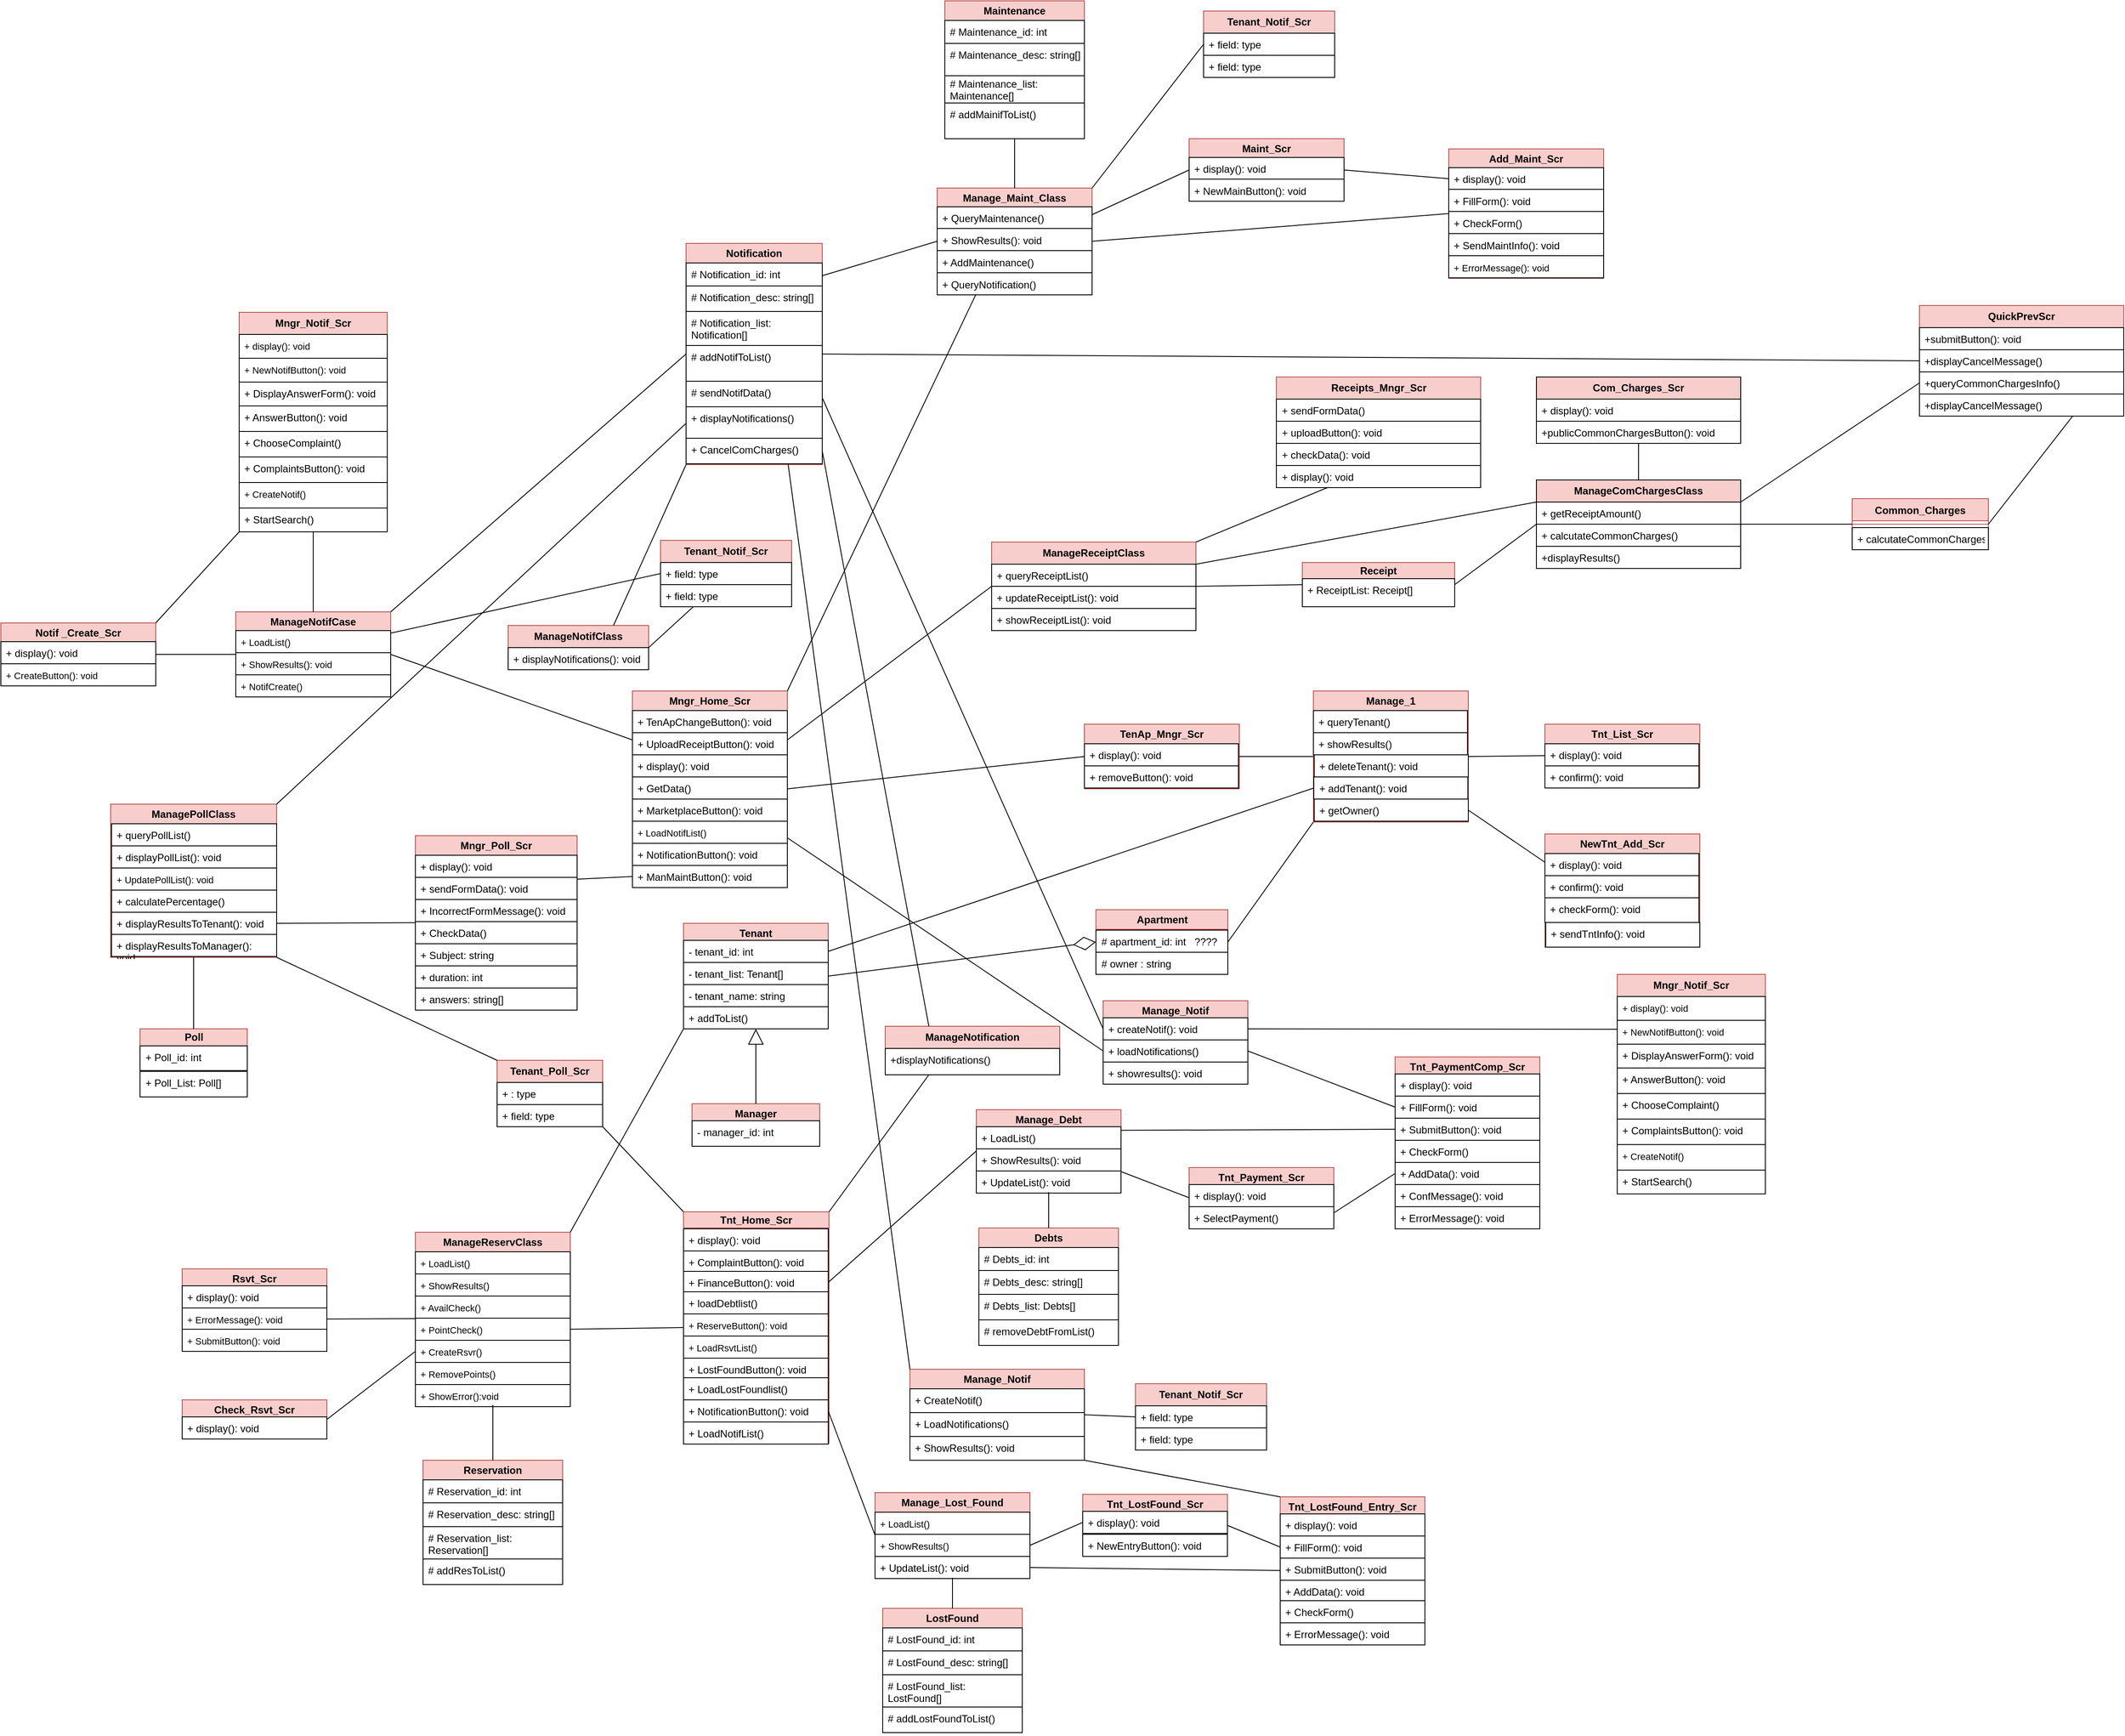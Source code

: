 <mxfile version="27.0.6">
  <diagram name="Page-1" id="aqvxyd7-O1CkS6ZY6KTF">
    <mxGraphModel dx="2962" dy="1583" grid="0" gridSize="10" guides="1" tooltips="1" connect="1" arrows="1" fold="1" page="1" pageScale="1" pageWidth="1169" pageHeight="827" math="0" shadow="0">
      <root>
        <mxCell id="0" />
        <mxCell id="1" parent="0" />
        <mxCell id="bxJik_AMvIZyw83LSy6p-10" value="Mngr_Home_Scr" style="swimlane;whiteSpace=wrap;html=1;fillColor=#f8cecc;strokeColor=#b85450;startSize=23;" parent="1" vertex="1">
          <mxGeometry x="368" y="277" width="182" height="230" as="geometry" />
        </mxCell>
        <mxCell id="bxJik_AMvIZyw83LSy6p-11" value="+ TenApChangeButton(): void" style="text;strokeColor=light-dark(#000000,#512D2B);fillColor=default;align=left;verticalAlign=top;spacingLeft=4;spacingRight=4;overflow=hidden;rotatable=0;points=[[0,0.5],[1,0.5]];portConstraint=eastwest;whiteSpace=wrap;html=1;" parent="bxJik_AMvIZyw83LSy6p-10" vertex="1">
          <mxGeometry y="23" width="182" height="26" as="geometry" />
        </mxCell>
        <mxCell id="bxJik_AMvIZyw83LSy6p-12" value="+ UploadReceiptButton(): void" style="text;strokeColor=light-dark(#000000,#512D2B);fillColor=default;align=left;verticalAlign=top;spacingLeft=4;spacingRight=4;overflow=hidden;rotatable=0;points=[[0,0.5],[1,0.5]];portConstraint=eastwest;whiteSpace=wrap;html=1;" parent="bxJik_AMvIZyw83LSy6p-10" vertex="1">
          <mxGeometry y="49" width="182" height="26" as="geometry" />
        </mxCell>
        <mxCell id="bxJik_AMvIZyw83LSy6p-13" value="+ display(): void" style="text;strokeColor=light-dark(#000000,#512D2B);fillColor=default;align=left;verticalAlign=top;spacingLeft=4;spacingRight=4;overflow=hidden;rotatable=0;points=[[0,0.5],[1,0.5]];portConstraint=eastwest;whiteSpace=wrap;html=1;" parent="bxJik_AMvIZyw83LSy6p-10" vertex="1">
          <mxGeometry y="75" width="182" height="26" as="geometry" />
        </mxCell>
        <mxCell id="bxJik_AMvIZyw83LSy6p-14" value="+ GetData()" style="text;strokeColor=light-dark(#000000,#512D2B);fillColor=default;align=left;verticalAlign=top;spacingLeft=4;spacingRight=4;overflow=hidden;rotatable=0;points=[[0,0.5],[1,0.5]];portConstraint=eastwest;whiteSpace=wrap;html=1;" parent="bxJik_AMvIZyw83LSy6p-10" vertex="1">
          <mxGeometry y="101" width="182" height="26" as="geometry" />
        </mxCell>
        <mxCell id="bxJik_AMvIZyw83LSy6p-15" value="&lt;span style=&quot;text-align: center; text-wrap-mode: nowrap;&quot;&gt;+ MarketplaceButton(): void&lt;/span&gt;" style="text;strokeColor=light-dark(#000000,#512D2B);fillColor=default;align=left;verticalAlign=top;spacingLeft=4;spacingRight=4;overflow=hidden;rotatable=0;points=[[0,0.5],[1,0.5]];portConstraint=eastwest;whiteSpace=wrap;html=1;" parent="bxJik_AMvIZyw83LSy6p-10" vertex="1">
          <mxGeometry y="127" width="182" height="26" as="geometry" />
        </mxCell>
        <mxCell id="bxJik_AMvIZyw83LSy6p-16" value="&lt;span style=&quot;font-size: 11px; text-align: center; text-wrap-mode: nowrap; background-color: rgb(255, 255, 255);&quot;&gt;+ LoadNotifList()&lt;/span&gt;" style="text;strokeColor=light-dark(#000000,#512D2B);fillColor=default;align=left;verticalAlign=top;spacingLeft=4;spacingRight=4;overflow=hidden;rotatable=0;points=[[0,0.5],[1,0.5]];portConstraint=eastwest;whiteSpace=wrap;html=1;" parent="bxJik_AMvIZyw83LSy6p-10" vertex="1">
          <mxGeometry y="153" width="182" height="52" as="geometry" />
        </mxCell>
        <mxCell id="bxJik_AMvIZyw83LSy6p-17" value="&lt;span style=&quot;text-align: center; text-wrap-mode: nowrap;&quot;&gt;+&amp;nbsp;&lt;/span&gt;&lt;span style=&quot;text-align: center; text-wrap-mode: nowrap;&quot;&gt;NotificationButton()&lt;/span&gt;&lt;span style=&quot;text-align: center; text-wrap-mode: nowrap;&quot;&gt;: void&lt;/span&gt;" style="text;strokeColor=light-dark(#000000,#512D2B);fillColor=default;align=left;verticalAlign=top;spacingLeft=4;spacingRight=4;overflow=hidden;rotatable=0;points=[[0,0.5],[1,0.5]];portConstraint=eastwest;whiteSpace=wrap;html=1;" parent="bxJik_AMvIZyw83LSy6p-10" vertex="1">
          <mxGeometry y="179" width="182" height="26" as="geometry" />
        </mxCell>
        <mxCell id="bxJik_AMvIZyw83LSy6p-18" value="&lt;span style=&quot;text-align: center; text-wrap-mode: nowrap;&quot;&gt;+ ManMaint&lt;/span&gt;&lt;span style=&quot;text-align: center; text-wrap-mode: nowrap;&quot;&gt;Button()&lt;/span&gt;&lt;span style=&quot;text-align: center; text-wrap-mode: nowrap;&quot;&gt;: void&lt;/span&gt;" style="text;strokeColor=light-dark(#000000,#512D2B);fillColor=default;align=left;verticalAlign=top;spacingLeft=4;spacingRight=4;overflow=hidden;rotatable=0;points=[[0,0.5],[1,0.5]];portConstraint=eastwest;whiteSpace=wrap;html=1;" parent="bxJik_AMvIZyw83LSy6p-10" vertex="1">
          <mxGeometry y="205" width="182" height="26" as="geometry" />
        </mxCell>
        <mxCell id="bxJik_AMvIZyw83LSy6p-19" value="TenAp_Mngr_Scr" style="swimlane;whiteSpace=wrap;html=1;fillColor=#f8cecc;strokeColor=#b85450;startSize=23;" parent="1" vertex="1">
          <mxGeometry x="899" y="316" width="182" height="76" as="geometry" />
        </mxCell>
        <mxCell id="bxJik_AMvIZyw83LSy6p-20" value="+ display(): void" style="text;strokeColor=light-dark(#000000,#512D2B);fillColor=default;align=left;verticalAlign=top;spacingLeft=4;spacingRight=4;overflow=hidden;rotatable=0;points=[[0,0.5],[1,0.5]];portConstraint=eastwest;whiteSpace=wrap;html=1;" parent="bxJik_AMvIZyw83LSy6p-19" vertex="1">
          <mxGeometry y="23" width="181" height="26" as="geometry" />
        </mxCell>
        <mxCell id="bxJik_AMvIZyw83LSy6p-21" value="+ removeButton(): void" style="text;strokeColor=light-dark(#000000,#512D2B);fillColor=default;align=left;verticalAlign=top;spacingLeft=4;spacingRight=4;overflow=hidden;rotatable=0;points=[[0,0.5],[1,0.5]];portConstraint=eastwest;whiteSpace=wrap;html=1;" parent="bxJik_AMvIZyw83LSy6p-19" vertex="1">
          <mxGeometry y="49" width="181" height="26" as="geometry" />
        </mxCell>
        <mxCell id="bxJik_AMvIZyw83LSy6p-22" value="" style="endArrow=none;html=1;rounded=0;entryX=0;entryY=0.5;entryDx=0;entryDy=0;exitX=1;exitY=0.5;exitDx=0;exitDy=0;" parent="1" source="bxJik_AMvIZyw83LSy6p-10" target="bxJik_AMvIZyw83LSy6p-19" edge="1">
          <mxGeometry width="50" height="50" relative="1" as="geometry">
            <mxPoint x="642" y="399" as="sourcePoint" />
            <mxPoint x="740" y="295" as="targetPoint" />
          </mxGeometry>
        </mxCell>
        <mxCell id="bxJik_AMvIZyw83LSy6p-24" value="Tnt_List_Scr" style="swimlane;whiteSpace=wrap;html=1;fillColor=#f8cecc;strokeColor=#b85450;startSize=23;" parent="1" vertex="1">
          <mxGeometry x="1440" y="316" width="182" height="74" as="geometry" />
        </mxCell>
        <mxCell id="bxJik_AMvIZyw83LSy6p-25" value="+ display(): void" style="text;strokeColor=light-dark(#000000,#512D2B);fillColor=default;align=left;verticalAlign=top;spacingLeft=4;spacingRight=4;overflow=hidden;rotatable=0;points=[[0,0.5],[1,0.5]];portConstraint=eastwest;whiteSpace=wrap;html=1;" parent="bxJik_AMvIZyw83LSy6p-24" vertex="1">
          <mxGeometry y="23" width="181" height="26" as="geometry" />
        </mxCell>
        <mxCell id="bxJik_AMvIZyw83LSy6p-26" value="+ confirm(): void" style="text;strokeColor=light-dark(#000000,#512D2B);fillColor=default;align=left;verticalAlign=top;spacingLeft=4;spacingRight=4;overflow=hidden;rotatable=0;points=[[0,0.5],[1,0.5]];portConstraint=eastwest;whiteSpace=wrap;html=1;" parent="bxJik_AMvIZyw83LSy6p-24" vertex="1">
          <mxGeometry y="49" width="181" height="26" as="geometry" />
        </mxCell>
        <mxCell id="bxJik_AMvIZyw83LSy6p-27" value="Manage_1" style="swimlane;whiteSpace=wrap;html=1;fillColor=#f8cecc;strokeColor=#b85450;startSize=23;" parent="1" vertex="1">
          <mxGeometry x="1168" y="277" width="182" height="154" as="geometry" />
        </mxCell>
        <mxCell id="bxJik_AMvIZyw83LSy6p-28" value="+ queryTenant()" style="text;strokeColor=light-dark(#000000,#512D2B);fillColor=default;align=left;verticalAlign=top;spacingLeft=4;spacingRight=4;overflow=hidden;rotatable=0;points=[[0,0.5],[1,0.5]];portConstraint=eastwest;whiteSpace=wrap;html=1;" parent="bxJik_AMvIZyw83LSy6p-27" vertex="1">
          <mxGeometry y="23" width="181" height="26" as="geometry" />
        </mxCell>
        <mxCell id="bxJik_AMvIZyw83LSy6p-29" value="+ showResults()" style="text;strokeColor=light-dark(#000000,#512D2B);fillColor=default;align=left;verticalAlign=top;spacingLeft=4;spacingRight=4;overflow=hidden;rotatable=0;points=[[0,0.5],[1,0.5]];portConstraint=eastwest;whiteSpace=wrap;html=1;" parent="bxJik_AMvIZyw83LSy6p-27" vertex="1">
          <mxGeometry y="49" width="181" height="26" as="geometry" />
        </mxCell>
        <mxCell id="bxJik_AMvIZyw83LSy6p-30" value="+ deleteTenant(): void" style="text;strokeColor=light-dark(#000000,#512D2B);fillColor=default;align=left;verticalAlign=top;spacingLeft=4;spacingRight=4;overflow=hidden;rotatable=0;points=[[0,0.5],[1,0.5]];portConstraint=eastwest;whiteSpace=wrap;html=1;" parent="bxJik_AMvIZyw83LSy6p-27" vertex="1">
          <mxGeometry x="1" y="75" width="181" height="26" as="geometry" />
        </mxCell>
        <mxCell id="bxJik_AMvIZyw83LSy6p-31" value="+ addTenant(): void" style="text;strokeColor=light-dark(#000000,#512D2B);fillColor=default;align=left;verticalAlign=top;spacingLeft=4;spacingRight=4;overflow=hidden;rotatable=0;points=[[0,0.5],[1,0.5]];portConstraint=eastwest;whiteSpace=wrap;html=1;" parent="bxJik_AMvIZyw83LSy6p-27" vertex="1">
          <mxGeometry x="0.5" y="101" width="181" height="26" as="geometry" />
        </mxCell>
        <mxCell id="bxJik_AMvIZyw83LSy6p-32" value="+ getOwner()" style="text;strokeColor=light-dark(#000000,#512D2B);fillColor=default;align=left;verticalAlign=top;spacingLeft=4;spacingRight=4;overflow=hidden;rotatable=0;points=[[0,0.5],[1,0.5]];portConstraint=eastwest;whiteSpace=wrap;html=1;" parent="bxJik_AMvIZyw83LSy6p-27" vertex="1">
          <mxGeometry x="1" y="127" width="181" height="26" as="geometry" />
        </mxCell>
        <mxCell id="bxJik_AMvIZyw83LSy6p-33" value="NewTnt_Add_Scr" style="swimlane;whiteSpace=wrap;html=1;fillColor=#f8cecc;strokeColor=#b85450;startSize=23;" parent="1" vertex="1">
          <mxGeometry x="1440" y="445" width="182" height="133" as="geometry" />
        </mxCell>
        <mxCell id="bxJik_AMvIZyw83LSy6p-34" value="+ display(): void" style="text;strokeColor=light-dark(#000000,#512D2B);fillColor=default;align=left;verticalAlign=top;spacingLeft=4;spacingRight=4;overflow=hidden;rotatable=0;points=[[0,0.5],[1,0.5]];portConstraint=eastwest;whiteSpace=wrap;html=1;" parent="bxJik_AMvIZyw83LSy6p-33" vertex="1">
          <mxGeometry y="23" width="181" height="26" as="geometry" />
        </mxCell>
        <mxCell id="bxJik_AMvIZyw83LSy6p-35" value="+ confirm(): void" style="text;strokeColor=light-dark(#000000,#512D2B);fillColor=default;align=left;verticalAlign=top;spacingLeft=4;spacingRight=4;overflow=hidden;rotatable=0;points=[[0,0.5],[1,0.5]];portConstraint=eastwest;whiteSpace=wrap;html=1;" parent="bxJik_AMvIZyw83LSy6p-33" vertex="1">
          <mxGeometry y="49" width="181" height="26" as="geometry" />
        </mxCell>
        <mxCell id="bxJik_AMvIZyw83LSy6p-36" value="+ checkForm(): void" style="text;strokeColor=light-dark(#000000,#512D2B);fillColor=default;align=left;verticalAlign=top;spacingLeft=4;spacingRight=4;overflow=hidden;rotatable=0;points=[[0,0.5],[1,0.5]];portConstraint=eastwest;whiteSpace=wrap;html=1;" parent="bxJik_AMvIZyw83LSy6p-33" vertex="1">
          <mxGeometry y="75" width="181" height="29" as="geometry" />
        </mxCell>
        <mxCell id="bxJik_AMvIZyw83LSy6p-37" value="+ sendTntInfo(): void" style="text;strokeColor=light-dark(#000000,#512D2B);fillColor=default;align=left;verticalAlign=top;spacingLeft=4;spacingRight=4;overflow=hidden;rotatable=0;points=[[0,0.5],[1,0.5]];portConstraint=eastwest;whiteSpace=wrap;html=1;" parent="bxJik_AMvIZyw83LSy6p-33" vertex="1">
          <mxGeometry x="1" y="104" width="181" height="29" as="geometry" />
        </mxCell>
        <mxCell id="bxJik_AMvIZyw83LSy6p-38" value="Manager" style="swimlane;whiteSpace=wrap;html=1;fillColor=#f8cecc;strokeColor=#b85450;startSize=23;" parent="1" vertex="1">
          <mxGeometry x="438" y="762" width="150" height="50" as="geometry" />
        </mxCell>
        <mxCell id="bxJik_AMvIZyw83LSy6p-39" value="- manager_id: int" style="text;strokeColor=light-dark(#000000,#512D2B);fillColor=default;align=left;verticalAlign=top;spacingLeft=4;spacingRight=4;overflow=hidden;rotatable=0;points=[[0,0.5],[1,0.5]];portConstraint=eastwest;whiteSpace=wrap;html=1;" parent="bxJik_AMvIZyw83LSy6p-38" vertex="1">
          <mxGeometry y="20" width="150" height="30" as="geometry" />
        </mxCell>
        <mxCell id="bxJik_AMvIZyw83LSy6p-40" value="Tenant" style="swimlane;whiteSpace=wrap;html=1;startSize=23;fillColor=#f8cecc;strokeColor=#b85450;" parent="1" vertex="1">
          <mxGeometry x="428" y="550" width="170" height="124" as="geometry">
            <mxRectangle x="200" y="320" width="120" height="30" as="alternateBounds" />
          </mxGeometry>
        </mxCell>
        <mxCell id="bxJik_AMvIZyw83LSy6p-41" value="- tenant_id: int" style="text;strokeColor=light-dark(#000000,#512D2B);fillColor=default;align=left;verticalAlign=top;spacingLeft=4;spacingRight=4;overflow=hidden;rotatable=0;points=[[0,0.5],[1,0.5]];portConstraint=eastwest;whiteSpace=wrap;html=1;" parent="bxJik_AMvIZyw83LSy6p-40" vertex="1">
          <mxGeometry y="20" width="170" height="26" as="geometry" />
        </mxCell>
        <mxCell id="bxJik_AMvIZyw83LSy6p-42" value="- tenant_list: Tenant[]" style="text;strokeColor=light-dark(#000000,#512D2B);fillColor=default;align=left;verticalAlign=top;spacingLeft=4;spacingRight=4;overflow=hidden;rotatable=0;points=[[0,0.5],[1,0.5]];portConstraint=eastwest;whiteSpace=wrap;html=1;" parent="bxJik_AMvIZyw83LSy6p-40" vertex="1">
          <mxGeometry y="46" width="170" height="26" as="geometry" />
        </mxCell>
        <mxCell id="bxJik_AMvIZyw83LSy6p-43" value="- tenant_name: string" style="text;strokeColor=light-dark(#000000,#512D2B);fillColor=default;align=left;verticalAlign=top;spacingLeft=4;spacingRight=4;overflow=hidden;rotatable=0;points=[[0,0.5],[1,0.5]];portConstraint=eastwest;whiteSpace=wrap;html=1;" parent="bxJik_AMvIZyw83LSy6p-40" vertex="1">
          <mxGeometry y="72" width="170" height="26" as="geometry" />
        </mxCell>
        <mxCell id="bxJik_AMvIZyw83LSy6p-44" value="+ addToList()&amp;nbsp;" style="text;strokeColor=light-dark(#000000,#512D2B);fillColor=default;align=left;verticalAlign=top;spacingLeft=4;spacingRight=4;overflow=hidden;rotatable=0;points=[[0,0.5],[1,0.5]];portConstraint=eastwest;whiteSpace=wrap;html=1;" parent="bxJik_AMvIZyw83LSy6p-40" vertex="1">
          <mxGeometry y="98" width="170" height="26" as="geometry" />
        </mxCell>
        <mxCell id="bxJik_AMvIZyw83LSy6p-45" value="Apartment" style="swimlane;whiteSpace=wrap;html=1;startSize=23;fillColor=#f8cecc;strokeColor=#b85450;" parent="1" vertex="1">
          <mxGeometry x="912.5" y="534" width="155" height="76" as="geometry" />
        </mxCell>
        <mxCell id="bxJik_AMvIZyw83LSy6p-46" value="# apartment_id: int&amp;nbsp; &amp;nbsp;????" style="text;strokeColor=light-dark(#000000,#512D2B);fillColor=default;align=left;verticalAlign=top;spacingLeft=4;spacingRight=4;overflow=hidden;rotatable=0;points=[[0,0.5],[1,0.5]];portConstraint=eastwest;whiteSpace=wrap;html=1;" parent="bxJik_AMvIZyw83LSy6p-45" vertex="1">
          <mxGeometry y="24" width="155" height="26" as="geometry" />
        </mxCell>
        <mxCell id="bxJik_AMvIZyw83LSy6p-47" value="# owner : string" style="text;strokeColor=light-dark(#000000,#512D2B);fillColor=default;align=left;verticalAlign=top;spacingLeft=4;spacingRight=4;overflow=hidden;rotatable=0;points=[[0,0.5],[1,0.5]];portConstraint=eastwest;whiteSpace=wrap;html=1;" parent="bxJik_AMvIZyw83LSy6p-45" vertex="1">
          <mxGeometry y="50" width="155" height="26" as="geometry" />
        </mxCell>
        <mxCell id="bxJik_AMvIZyw83LSy6p-48" value="" style="endArrow=none;html=1;rounded=0;entryX=0;entryY=0.5;entryDx=0;entryDy=0;exitX=1;exitY=0.5;exitDx=0;exitDy=0;" parent="1" source="bxJik_AMvIZyw83LSy6p-19" target="bxJik_AMvIZyw83LSy6p-27" edge="1">
          <mxGeometry width="50" height="50" relative="1" as="geometry">
            <mxPoint x="1334" y="354" as="sourcePoint" />
            <mxPoint x="1387" y="379" as="targetPoint" />
          </mxGeometry>
        </mxCell>
        <mxCell id="bxJik_AMvIZyw83LSy6p-49" value="" style="endArrow=none;html=1;rounded=0;entryX=0;entryY=0.5;entryDx=0;entryDy=0;exitX=1;exitY=0.5;exitDx=0;exitDy=0;" parent="1" source="bxJik_AMvIZyw83LSy6p-41" target="bxJik_AMvIZyw83LSy6p-31" edge="1">
          <mxGeometry width="50" height="50" relative="1" as="geometry">
            <mxPoint x="922" y="513" as="sourcePoint" />
            <mxPoint x="1009" y="513" as="targetPoint" />
          </mxGeometry>
        </mxCell>
        <mxCell id="bxJik_AMvIZyw83LSy6p-50" value="" style="endArrow=none;html=1;rounded=0;exitX=1;exitY=0.5;exitDx=0;exitDy=0;entryX=0;entryY=0.5;entryDx=0;entryDy=0;" parent="1" source="bxJik_AMvIZyw83LSy6p-27" target="bxJik_AMvIZyw83LSy6p-24" edge="1">
          <mxGeometry width="50" height="50" relative="1" as="geometry">
            <mxPoint x="1425" y="372" as="sourcePoint" />
            <mxPoint x="1453" y="354" as="targetPoint" />
          </mxGeometry>
        </mxCell>
        <mxCell id="bxJik_AMvIZyw83LSy6p-52" value="" style="endArrow=none;html=1;rounded=0;exitX=1;exitY=0.5;exitDx=0;exitDy=0;entryX=0;entryY=0.25;entryDx=0;entryDy=0;" parent="1" source="bxJik_AMvIZyw83LSy6p-32" target="bxJik_AMvIZyw83LSy6p-33" edge="1">
          <mxGeometry width="50" height="50" relative="1" as="geometry">
            <mxPoint x="1223" y="599" as="sourcePoint" />
            <mxPoint x="1313" y="598" as="targetPoint" />
          </mxGeometry>
        </mxCell>
        <mxCell id="bxJik_AMvIZyw83LSy6p-55" value="" style="endArrow=none;html=1;rounded=0;exitX=1;exitY=0.5;exitDx=0;exitDy=0;entryX=0;entryY=1;entryDx=0;entryDy=0;" parent="1" source="bxJik_AMvIZyw83LSy6p-45" target="bxJik_AMvIZyw83LSy6p-27" edge="1">
          <mxGeometry width="50" height="50" relative="1" as="geometry">
            <mxPoint x="963" y="589" as="sourcePoint" />
            <mxPoint x="1053" y="588" as="targetPoint" />
          </mxGeometry>
        </mxCell>
        <mxCell id="bxJik_AMvIZyw83LSy6p-57" value="" style="endArrow=diamondThin;endFill=0;endSize=24;html=1;rounded=0;exitX=1;exitY=0.5;exitDx=0;exitDy=0;entryX=0;entryY=0.5;entryDx=0;entryDy=0;" parent="1" source="bxJik_AMvIZyw83LSy6p-40" target="bxJik_AMvIZyw83LSy6p-45" edge="1">
          <mxGeometry width="160" relative="1" as="geometry">
            <mxPoint x="626" y="618" as="sourcePoint" />
            <mxPoint x="786" y="618" as="targetPoint" />
          </mxGeometry>
        </mxCell>
        <mxCell id="bxJik_AMvIZyw83LSy6p-58" value="" style="endArrow=block;endSize=16;endFill=0;html=1;rounded=0;exitX=0.5;exitY=0;exitDx=0;exitDy=0;entryX=0.5;entryY=1;entryDx=0;entryDy=0;" parent="1" source="bxJik_AMvIZyw83LSy6p-38" target="bxJik_AMvIZyw83LSy6p-40" edge="1">
          <mxGeometry width="160" relative="1" as="geometry">
            <mxPoint x="329" y="706" as="sourcePoint" />
            <mxPoint x="489" y="706" as="targetPoint" />
          </mxGeometry>
        </mxCell>
        <mxCell id="bxJik_AMvIZyw83LSy6p-60" value="Maint_Scr" style="swimlane;whiteSpace=wrap;html=1;fillColor=#f8cecc;strokeColor=#b85450;startSize=23;" parent="1" vertex="1">
          <mxGeometry x="1022" y="-372" width="182" height="73.5" as="geometry" />
        </mxCell>
        <mxCell id="bxJik_AMvIZyw83LSy6p-61" value="+ display(): void" style="text;strokeColor=light-dark(#000000,#512D2B);fillColor=default;align=left;verticalAlign=top;spacingLeft=4;spacingRight=4;overflow=hidden;rotatable=0;points=[[0,0.5],[1,0.5]];portConstraint=eastwest;whiteSpace=wrap;html=1;" parent="bxJik_AMvIZyw83LSy6p-60" vertex="1">
          <mxGeometry y="22" width="182" height="26" as="geometry" />
        </mxCell>
        <mxCell id="bxJik_AMvIZyw83LSy6p-62" value="+ NewMainButton(): void" style="text;strokeColor=light-dark(#000000,#512D2B);fillColor=default;align=left;verticalAlign=top;spacingLeft=4;spacingRight=4;overflow=hidden;rotatable=0;points=[[0,0.5],[1,0.5]];portConstraint=eastwest;whiteSpace=wrap;html=1;" parent="bxJik_AMvIZyw83LSy6p-60" vertex="1">
          <mxGeometry y="47.5" width="182" height="26" as="geometry" />
        </mxCell>
        <mxCell id="bxJik_AMvIZyw83LSy6p-66" value="Add_Maint_Scr" style="swimlane;whiteSpace=wrap;html=1;fillColor=#f8cecc;strokeColor=#b85450;startSize=23;" parent="1" vertex="1">
          <mxGeometry x="1327" y="-360" width="182" height="152" as="geometry" />
        </mxCell>
        <mxCell id="bxJik_AMvIZyw83LSy6p-67" value="+ display(): void" style="text;strokeColor=light-dark(#000000,#512D2B);fillColor=default;align=left;verticalAlign=top;spacingLeft=4;spacingRight=4;overflow=hidden;rotatable=0;points=[[0,0.5],[1,0.5]];portConstraint=eastwest;whiteSpace=wrap;html=1;" parent="bxJik_AMvIZyw83LSy6p-66" vertex="1">
          <mxGeometry y="22" width="182" height="26" as="geometry" />
        </mxCell>
        <mxCell id="bxJik_AMvIZyw83LSy6p-68" value="+ FillForm(): void" style="text;strokeColor=light-dark(#000000,#512D2B);fillColor=default;align=left;verticalAlign=top;spacingLeft=4;spacingRight=4;overflow=hidden;rotatable=0;points=[[0,0.5],[1,0.5]];portConstraint=eastwest;whiteSpace=wrap;html=1;" parent="bxJik_AMvIZyw83LSy6p-66" vertex="1">
          <mxGeometry y="47.5" width="182" height="26" as="geometry" />
        </mxCell>
        <mxCell id="bxJik_AMvIZyw83LSy6p-69" value="+ CheckForm()" style="text;strokeColor=light-dark(#000000,#512D2B);fillColor=default;align=left;verticalAlign=top;spacingLeft=4;spacingRight=4;overflow=hidden;rotatable=0;points=[[0,0.5],[1,0.5]];portConstraint=eastwest;whiteSpace=wrap;html=1;" parent="bxJik_AMvIZyw83LSy6p-66" vertex="1">
          <mxGeometry y="73.5" width="182" height="26" as="geometry" />
        </mxCell>
        <mxCell id="bxJik_AMvIZyw83LSy6p-70" value="+ SendMaintInfo(): void" style="text;strokeColor=light-dark(#000000,#512D2B);fillColor=default;align=left;verticalAlign=top;spacingLeft=4;spacingRight=4;overflow=hidden;rotatable=0;points=[[0,0.5],[1,0.5]];portConstraint=eastwest;whiteSpace=wrap;html=1;" parent="bxJik_AMvIZyw83LSy6p-66" vertex="1">
          <mxGeometry y="99.5" width="182" height="26" as="geometry" />
        </mxCell>
        <mxCell id="bxJik_AMvIZyw83LSy6p-71" value="&lt;span style=&quot;font-size: 11px; text-align: center; text-wrap-mode: nowrap; background-color: rgb(255, 255, 255);&quot;&gt;+ ErrorMessage(): void&lt;/span&gt;" style="text;strokeColor=light-dark(#000000,#512D2B);fillColor=default;align=left;verticalAlign=top;spacingLeft=4;spacingRight=4;overflow=hidden;rotatable=0;points=[[0,0.5],[1,0.5]];portConstraint=eastwest;whiteSpace=wrap;html=1;" parent="bxJik_AMvIZyw83LSy6p-66" vertex="1">
          <mxGeometry y="125.5" width="182" height="26" as="geometry" />
        </mxCell>
        <mxCell id="bxJik_AMvIZyw83LSy6p-72" value="Notification" style="swimlane;whiteSpace=wrap;html=1;fillColor=#f8cecc;strokeColor=#b85450;" parent="1" vertex="1">
          <mxGeometry x="431" y="-249" width="160" height="260" as="geometry" />
        </mxCell>
        <mxCell id="bxJik_AMvIZyw83LSy6p-73" value="# Notification_id: int" style="text;strokeColor=light-dark(#000000,#512D2B);fillColor=default;align=left;verticalAlign=top;spacingLeft=4;spacingRight=4;overflow=hidden;rotatable=0;points=[[0,0.5],[1,0.5]];portConstraint=eastwest;whiteSpace=wrap;html=1;" parent="bxJik_AMvIZyw83LSy6p-72" vertex="1">
          <mxGeometry y="23" width="160" height="30" as="geometry" />
        </mxCell>
        <mxCell id="bxJik_AMvIZyw83LSy6p-74" value="# Notification_list:&lt;div&gt;Notification[]&lt;/div&gt;" style="text;strokeColor=light-dark(#000000,#512D2B);fillColor=default;align=left;verticalAlign=top;spacingLeft=4;spacingRight=4;overflow=hidden;rotatable=0;points=[[0,0.5],[1,0.5]];portConstraint=eastwest;whiteSpace=wrap;html=1;" parent="bxJik_AMvIZyw83LSy6p-72" vertex="1">
          <mxGeometry y="80" width="160" height="40" as="geometry" />
        </mxCell>
        <mxCell id="bxJik_AMvIZyw83LSy6p-75" value="# Notification_desc: string[]" style="text;strokeColor=light-dark(#000000,#512D2B);fillColor=default;align=left;verticalAlign=top;spacingLeft=4;spacingRight=4;overflow=hidden;rotatable=0;points=[[0,0.5],[1,0.5]];portConstraint=eastwest;whiteSpace=wrap;html=1;" parent="bxJik_AMvIZyw83LSy6p-72" vertex="1">
          <mxGeometry y="50" width="160" height="30" as="geometry" />
        </mxCell>
        <mxCell id="bxJik_AMvIZyw83LSy6p-76" value="# addNotifToList()" style="text;strokeColor=light-dark(#000000,#512D2B);fillColor=default;align=left;verticalAlign=top;spacingLeft=4;spacingRight=4;overflow=hidden;rotatable=0;points=[[0,0.5],[1,0.5]];portConstraint=eastwest;whiteSpace=wrap;html=1;" parent="bxJik_AMvIZyw83LSy6p-72" vertex="1">
          <mxGeometry y="120" width="160" height="42" as="geometry" />
        </mxCell>
        <mxCell id="bxJik_AMvIZyw83LSy6p-77" value="# sendNotifData()" style="text;strokeColor=light-dark(#000000,#512D2B);fillColor=default;align=left;verticalAlign=top;spacingLeft=4;spacingRight=4;overflow=hidden;rotatable=0;points=[[0,0.5],[1,0.5]];portConstraint=eastwest;whiteSpace=wrap;html=1;" parent="bxJik_AMvIZyw83LSy6p-72" vertex="1">
          <mxGeometry y="162" width="160" height="39" as="geometry" />
        </mxCell>
        <mxCell id="bxJik_AMvIZyw83LSy6p-78" value="&lt;span style=&quot;text-align: center; text-wrap-mode: nowrap;&quot;&gt;+ displayNotifications()&lt;/span&gt;" style="text;strokeColor=light-dark(#000000,#512D2B);fillColor=default;align=left;verticalAlign=top;spacingLeft=4;spacingRight=4;overflow=hidden;rotatable=0;points=[[0,0.5],[1,0.5]];portConstraint=eastwest;whiteSpace=wrap;html=1;" parent="bxJik_AMvIZyw83LSy6p-72" vertex="1">
          <mxGeometry y="192" width="160" height="39" as="geometry" />
        </mxCell>
        <mxCell id="bxJik_AMvIZyw83LSy6p-79" value="&lt;span style=&quot;text-align: center; text-wrap-mode: nowrap;&quot;&gt;+&amp;nbsp;&lt;/span&gt;&lt;span style=&quot;text-align: center; text-wrap-mode: nowrap;&quot;&gt;CancelComCharges()&lt;/span&gt;" style="text;strokeColor=light-dark(#000000,#512D2B);fillColor=default;align=left;verticalAlign=top;spacingLeft=4;spacingRight=4;overflow=hidden;rotatable=0;points=[[0,0.5],[1,0.5]];portConstraint=eastwest;whiteSpace=wrap;html=1;" parent="bxJik_AMvIZyw83LSy6p-72" vertex="1">
          <mxGeometry y="229" width="160" height="30" as="geometry" />
        </mxCell>
        <mxCell id="bxJik_AMvIZyw83LSy6p-81" value="Maintenance" style="swimlane;whiteSpace=wrap;html=1;fillColor=#f8cecc;strokeColor=#b85450;" parent="1" vertex="1">
          <mxGeometry x="735" y="-534" width="164" height="162" as="geometry" />
        </mxCell>
        <mxCell id="bxJik_AMvIZyw83LSy6p-82" value="# Maintenance_id: int" style="text;strokeColor=light-dark(#000000,#512D2B);fillColor=default;align=left;verticalAlign=top;spacingLeft=4;spacingRight=4;overflow=hidden;rotatable=0;points=[[0,0.5],[1,0.5]];portConstraint=eastwest;whiteSpace=wrap;html=1;" parent="bxJik_AMvIZyw83LSy6p-81" vertex="1">
          <mxGeometry y="23" width="164" height="30" as="geometry" />
        </mxCell>
        <mxCell id="bxJik_AMvIZyw83LSy6p-83" value="# Maintenance_list:&lt;br&gt;&lt;div&gt;&lt;span style=&quot;background-color: transparent; color: light-dark(rgb(0, 0, 0), rgb(255, 255, 255));&quot;&gt;Maintenance&lt;/span&gt;[]&lt;/div&gt;" style="text;strokeColor=light-dark(#000000,#512D2B);fillColor=default;align=left;verticalAlign=top;spacingLeft=4;spacingRight=4;overflow=hidden;rotatable=0;points=[[0,0.5],[1,0.5]];portConstraint=eastwest;whiteSpace=wrap;html=1;" parent="bxJik_AMvIZyw83LSy6p-81" vertex="1">
          <mxGeometry y="84" width="164" height="36" as="geometry" />
        </mxCell>
        <mxCell id="bxJik_AMvIZyw83LSy6p-84" value="# Maintenance_desc: string[]" style="text;strokeColor=light-dark(#000000,#512D2B);fillColor=default;align=left;verticalAlign=top;spacingLeft=4;spacingRight=4;overflow=hidden;rotatable=0;points=[[0,0.5],[1,0.5]];portConstraint=eastwest;whiteSpace=wrap;html=1;" parent="bxJik_AMvIZyw83LSy6p-81" vertex="1">
          <mxGeometry y="50" width="164" height="38" as="geometry" />
        </mxCell>
        <mxCell id="bxJik_AMvIZyw83LSy6p-85" value="# addMainifToList()" style="text;strokeColor=light-dark(#000000,#512D2B);fillColor=default;align=left;verticalAlign=top;spacingLeft=4;spacingRight=4;overflow=hidden;rotatable=0;points=[[0,0.5],[1,0.5]];portConstraint=eastwest;whiteSpace=wrap;html=1;" parent="bxJik_AMvIZyw83LSy6p-81" vertex="1">
          <mxGeometry y="120" width="164" height="42" as="geometry" />
        </mxCell>
        <mxCell id="bxJik_AMvIZyw83LSy6p-86" value="&lt;span style=&quot;font-weight: 700;&quot;&gt;Tenant_Notif_Scr&lt;/span&gt;" style="swimlane;fontStyle=0;childLayout=stackLayout;horizontal=1;startSize=26;fillColor=#f8cecc;horizontalStack=0;resizeParent=1;resizeParentMax=0;resizeLast=0;collapsible=1;marginBottom=0;whiteSpace=wrap;html=1;strokeColor=#b85450;" parent="1" vertex="1">
          <mxGeometry x="1039" y="-522" width="154" height="78" as="geometry" />
        </mxCell>
        <mxCell id="bxJik_AMvIZyw83LSy6p-87" value="+ field: type" style="text;strokeColor=light-dark(#000000,#512D2B);fillColor=default;align=left;verticalAlign=top;spacingLeft=4;spacingRight=4;overflow=hidden;rotatable=0;points=[[0,0.5],[1,0.5]];portConstraint=eastwest;whiteSpace=wrap;html=1;" parent="bxJik_AMvIZyw83LSy6p-86" vertex="1">
          <mxGeometry y="26" width="154" height="26" as="geometry" />
        </mxCell>
        <mxCell id="bxJik_AMvIZyw83LSy6p-88" value="+ field: type" style="text;strokeColor=light-dark(#000000,#512D2B);fillColor=default;align=left;verticalAlign=top;spacingLeft=4;spacingRight=4;overflow=hidden;rotatable=0;points=[[0,0.5],[1,0.5]];portConstraint=eastwest;whiteSpace=wrap;html=1;" parent="bxJik_AMvIZyw83LSy6p-86" vertex="1">
          <mxGeometry y="52" width="154" height="26" as="geometry" />
        </mxCell>
        <mxCell id="bxJik_AMvIZyw83LSy6p-90" value="Manage_Maint_Class" style="swimlane;whiteSpace=wrap;html=1;fillColor=#f8cecc;strokeColor=#b85450;startSize=23;" parent="1" vertex="1">
          <mxGeometry x="726" y="-314" width="182" height="125" as="geometry" />
        </mxCell>
        <mxCell id="bxJik_AMvIZyw83LSy6p-91" value="+ QueryMaintenance()" style="text;strokeColor=light-dark(#000000,#512D2B);fillColor=default;align=left;verticalAlign=top;spacingLeft=4;spacingRight=4;overflow=hidden;rotatable=0;points=[[0,0.5],[1,0.5]];portConstraint=eastwest;whiteSpace=wrap;html=1;" parent="bxJik_AMvIZyw83LSy6p-90" vertex="1">
          <mxGeometry y="22" width="182" height="26" as="geometry" />
        </mxCell>
        <mxCell id="bxJik_AMvIZyw83LSy6p-92" value="+ ShowResults(): void" style="text;strokeColor=light-dark(#000000,#512D2B);fillColor=default;align=left;verticalAlign=top;spacingLeft=4;spacingRight=4;overflow=hidden;rotatable=0;points=[[0,0.5],[1,0.5]];portConstraint=eastwest;whiteSpace=wrap;html=1;" parent="bxJik_AMvIZyw83LSy6p-90" vertex="1">
          <mxGeometry y="47.5" width="182" height="26" as="geometry" />
        </mxCell>
        <mxCell id="bxJik_AMvIZyw83LSy6p-93" value="+ AddMaintenance()" style="text;strokeColor=light-dark(#000000,#512D2B);fillColor=default;align=left;verticalAlign=top;spacingLeft=4;spacingRight=4;overflow=hidden;rotatable=0;points=[[0,0.5],[1,0.5]];portConstraint=eastwest;whiteSpace=wrap;html=1;" parent="bxJik_AMvIZyw83LSy6p-90" vertex="1">
          <mxGeometry y="73.5" width="182" height="26" as="geometry" />
        </mxCell>
        <mxCell id="bxJik_AMvIZyw83LSy6p-94" value="+ QueryNotification()" style="text;strokeColor=light-dark(#000000,#512D2B);fillColor=default;align=left;verticalAlign=top;spacingLeft=4;spacingRight=4;overflow=hidden;rotatable=0;points=[[0,0.5],[1,0.5]];portConstraint=eastwest;whiteSpace=wrap;html=1;" parent="bxJik_AMvIZyw83LSy6p-90" vertex="1">
          <mxGeometry y="99.5" width="182" height="26" as="geometry" />
        </mxCell>
        <mxCell id="bxJik_AMvIZyw83LSy6p-96" value="" style="endArrow=none;html=1;rounded=0;exitX=1;exitY=0;exitDx=0;exitDy=0;entryX=0.25;entryY=1;entryDx=0;entryDy=0;" parent="1" source="bxJik_AMvIZyw83LSy6p-10" target="bxJik_AMvIZyw83LSy6p-90" edge="1">
          <mxGeometry width="50" height="50" relative="1" as="geometry">
            <mxPoint x="658" y="248" as="sourcePoint" />
            <mxPoint x="760" y="-154" as="targetPoint" />
          </mxGeometry>
        </mxCell>
        <mxCell id="bxJik_AMvIZyw83LSy6p-98" value="" style="endArrow=none;html=1;rounded=0;entryX=0.5;entryY=1;entryDx=0;entryDy=0;exitX=0.5;exitY=0;exitDx=0;exitDy=0;" parent="1" source="bxJik_AMvIZyw83LSy6p-90" target="bxJik_AMvIZyw83LSy6p-81" edge="1">
          <mxGeometry width="50" height="50" relative="1" as="geometry">
            <mxPoint x="756" y="-110" as="sourcePoint" />
            <mxPoint x="919" y="-302" as="targetPoint" />
          </mxGeometry>
        </mxCell>
        <mxCell id="bxJik_AMvIZyw83LSy6p-99" value="" style="endArrow=none;html=1;rounded=0;entryX=0;entryY=0.5;entryDx=0;entryDy=0;exitX=1;exitY=0.25;exitDx=0;exitDy=0;" parent="1" source="bxJik_AMvIZyw83LSy6p-90" target="bxJik_AMvIZyw83LSy6p-60" edge="1">
          <mxGeometry width="50" height="50" relative="1" as="geometry">
            <mxPoint x="954" y="-297" as="sourcePoint" />
            <mxPoint x="954" y="-355" as="targetPoint" />
          </mxGeometry>
        </mxCell>
        <mxCell id="bxJik_AMvIZyw83LSy6p-100" value="" style="endArrow=none;html=1;rounded=0;entryX=0;entryY=0.5;entryDx=0;entryDy=0;exitX=1;exitY=0.5;exitDx=0;exitDy=0;" parent="1" source="bxJik_AMvIZyw83LSy6p-60" target="bxJik_AMvIZyw83LSy6p-67" edge="1">
          <mxGeometry width="50" height="50" relative="1" as="geometry">
            <mxPoint x="1297" y="-365" as="sourcePoint" />
            <mxPoint x="1432" y="-417" as="targetPoint" />
          </mxGeometry>
        </mxCell>
        <mxCell id="bxJik_AMvIZyw83LSy6p-101" value="" style="endArrow=none;html=1;rounded=0;entryX=0;entryY=0.5;entryDx=0;entryDy=0;exitX=1;exitY=0.5;exitDx=0;exitDy=0;" parent="1" source="bxJik_AMvIZyw83LSy6p-90" target="bxJik_AMvIZyw83LSy6p-66" edge="1">
          <mxGeometry width="50" height="50" relative="1" as="geometry">
            <mxPoint x="1026" y="-186" as="sourcePoint" />
            <mxPoint x="1161" y="-238" as="targetPoint" />
          </mxGeometry>
        </mxCell>
        <mxCell id="bxJik_AMvIZyw83LSy6p-102" value="" style="endArrow=none;html=1;rounded=0;entryX=0;entryY=0.5;entryDx=0;entryDy=0;exitX=1;exitY=0.5;exitDx=0;exitDy=0;" parent="1" source="bxJik_AMvIZyw83LSy6p-73" target="bxJik_AMvIZyw83LSy6p-90" edge="1">
          <mxGeometry width="50" height="50" relative="1" as="geometry">
            <mxPoint x="603" y="112" as="sourcePoint" />
            <mxPoint x="1087" y="52" as="targetPoint" />
          </mxGeometry>
        </mxCell>
        <mxCell id="bxJik_AMvIZyw83LSy6p-103" value="" style="endArrow=none;html=1;rounded=0;entryX=0;entryY=0.5;entryDx=0;entryDy=0;exitX=1;exitY=0;exitDx=0;exitDy=0;" parent="1" source="bxJik_AMvIZyw83LSy6p-90" target="bxJik_AMvIZyw83LSy6p-87" edge="1">
          <mxGeometry width="50" height="50" relative="1" as="geometry">
            <mxPoint x="1236" y="-504" as="sourcePoint" />
            <mxPoint x="1654" y="-508" as="targetPoint" />
          </mxGeometry>
        </mxCell>
        <mxCell id="bxJik_AMvIZyw83LSy6p-106" value="&lt;b&gt;Mngr_Notif_Scr&lt;/b&gt;" style="swimlane;fontStyle=0;childLayout=stackLayout;horizontal=1;startSize=26;fillColor=#f8cecc;horizontalStack=0;resizeParent=1;resizeParentMax=0;resizeLast=0;collapsible=1;marginBottom=0;whiteSpace=wrap;html=1;strokeColor=#b85450;" parent="1" vertex="1">
          <mxGeometry x="-94" y="-168" width="174" height="258" as="geometry" />
        </mxCell>
        <mxCell id="bxJik_AMvIZyw83LSy6p-107" value="&lt;span style=&quot;font-size: 11px; text-align: center; text-wrap-mode: nowrap; background-color: rgb(255, 255, 255);&quot;&gt;+ display(): void&lt;/span&gt;" style="text;strokeColor=light-dark(#000000,#512D2B);fillColor=default;align=left;verticalAlign=top;spacingLeft=4;spacingRight=4;overflow=hidden;rotatable=0;points=[[0,0.5],[1,0.5]];portConstraint=eastwest;whiteSpace=wrap;html=1;" parent="bxJik_AMvIZyw83LSy6p-106" vertex="1">
          <mxGeometry y="26" width="174" height="28" as="geometry" />
        </mxCell>
        <mxCell id="bxJik_AMvIZyw83LSy6p-108" value="&lt;span style=&quot;font-size: 11px; text-align: center; text-wrap-mode: nowrap; background-color: rgb(255, 255, 255);&quot;&gt;+ NewNotifButton(): void&lt;/span&gt;" style="text;strokeColor=light-dark(#000000,#512D2B);fillColor=default;align=left;verticalAlign=top;spacingLeft=4;spacingRight=4;overflow=hidden;rotatable=0;points=[[0,0.5],[1,0.5]];portConstraint=eastwest;whiteSpace=wrap;html=1;" parent="bxJik_AMvIZyw83LSy6p-106" vertex="1">
          <mxGeometry y="54" width="174" height="28" as="geometry" />
        </mxCell>
        <mxCell id="bxJik_AMvIZyw83LSy6p-109" value="&lt;span style=&quot;text-align: center; text-wrap-mode: nowrap;&quot;&gt;+ DisplayAnswerForm(): void&lt;/span&gt;" style="text;strokeColor=light-dark(#000000,#512D2B);fillColor=default;align=left;verticalAlign=top;spacingLeft=4;spacingRight=4;overflow=hidden;rotatable=0;points=[[0,0.5],[1,0.5]];portConstraint=eastwest;whiteSpace=wrap;html=1;" parent="bxJik_AMvIZyw83LSy6p-106" vertex="1">
          <mxGeometry y="82" width="174" height="28" as="geometry" />
        </mxCell>
        <mxCell id="bxJik_AMvIZyw83LSy6p-110" value="&lt;span style=&quot;text-align: center; text-wrap-mode: nowrap;&quot;&gt;+ AnswerButton(): void&lt;/span&gt;" style="text;strokeColor=light-dark(#000000,#512D2B);fillColor=default;align=left;verticalAlign=top;spacingLeft=4;spacingRight=4;overflow=hidden;rotatable=0;points=[[0,0.5],[1,0.5]];portConstraint=eastwest;whiteSpace=wrap;html=1;" parent="bxJik_AMvIZyw83LSy6p-106" vertex="1">
          <mxGeometry y="110" width="174" height="30" as="geometry" />
        </mxCell>
        <mxCell id="bxJik_AMvIZyw83LSy6p-111" value="+&amp;nbsp;&lt;span style=&quot;text-align: center; text-wrap-mode: nowrap;&quot;&gt;ChooseComplaint()&lt;/span&gt;" style="text;strokeColor=light-dark(#000000,#512D2B);fillColor=default;align=left;verticalAlign=top;spacingLeft=4;spacingRight=4;overflow=hidden;rotatable=0;points=[[0,0.5],[1,0.5]];portConstraint=eastwest;whiteSpace=wrap;html=1;" parent="bxJik_AMvIZyw83LSy6p-106" vertex="1">
          <mxGeometry y="140" width="174" height="30" as="geometry" />
        </mxCell>
        <mxCell id="bxJik_AMvIZyw83LSy6p-112" value="&lt;span style=&quot;text-align: center; text-wrap-mode: nowrap;&quot;&gt;+ ComplaintsButton(): void&lt;/span&gt;" style="text;strokeColor=light-dark(#000000,#512D2B);fillColor=default;align=left;verticalAlign=top;spacingLeft=4;spacingRight=4;overflow=hidden;rotatable=0;points=[[0,0.5],[1,0.5]];portConstraint=eastwest;whiteSpace=wrap;html=1;" parent="bxJik_AMvIZyw83LSy6p-106" vertex="1">
          <mxGeometry y="170" width="174" height="30" as="geometry" />
        </mxCell>
        <mxCell id="bxJik_AMvIZyw83LSy6p-113" value="&lt;span style=&quot;font-size: 11px; text-align: center; text-wrap-mode: nowrap; background-color: rgb(255, 255, 255);&quot;&gt;+ CreateNotif()&lt;/span&gt;" style="text;strokeColor=light-dark(#000000,#512D2B);fillColor=default;align=left;verticalAlign=top;spacingLeft=4;spacingRight=4;overflow=hidden;rotatable=0;points=[[0,0.5],[1,0.5]];portConstraint=eastwest;whiteSpace=wrap;html=1;" parent="bxJik_AMvIZyw83LSy6p-106" vertex="1">
          <mxGeometry y="200" width="174" height="30" as="geometry" />
        </mxCell>
        <mxCell id="bxJik_AMvIZyw83LSy6p-114" value="&lt;span style=&quot;text-align: center; text-wrap-mode: nowrap;&quot;&gt;+ StartSearch()&lt;/span&gt;" style="text;strokeColor=light-dark(#000000,#512D2B);fillColor=default;align=left;verticalAlign=top;spacingLeft=4;spacingRight=4;overflow=hidden;rotatable=0;points=[[0,0.5],[1,0.5]];portConstraint=eastwest;whiteSpace=wrap;html=1;" parent="bxJik_AMvIZyw83LSy6p-106" vertex="1">
          <mxGeometry y="230" width="174" height="28" as="geometry" />
        </mxCell>
        <mxCell id="bxJik_AMvIZyw83LSy6p-115" value="&lt;span style=&quot;text-wrap-mode: nowrap;&quot;&gt;Notif _Create_Scr&lt;/span&gt;" style="swimlane;whiteSpace=wrap;html=1;fillColor=#f8cecc;strokeColor=#b85450;startSize=23;" parent="1" vertex="1">
          <mxGeometry x="-374" y="197" width="182" height="74" as="geometry" />
        </mxCell>
        <mxCell id="bxJik_AMvIZyw83LSy6p-116" value="+ display(): void" style="text;strokeColor=light-dark(#000000,#512D2B);fillColor=default;align=left;verticalAlign=top;spacingLeft=4;spacingRight=4;overflow=hidden;rotatable=0;points=[[0,0.5],[1,0.5]];portConstraint=eastwest;whiteSpace=wrap;html=1;" parent="bxJik_AMvIZyw83LSy6p-115" vertex="1">
          <mxGeometry y="22" width="182" height="26" as="geometry" />
        </mxCell>
        <mxCell id="bxJik_AMvIZyw83LSy6p-117" value="&lt;span style=&quot;font-size: 11px; text-align: center; text-wrap-mode: nowrap; background-color: rgb(255, 255, 255);&quot;&gt;+ CreateButton(): void&lt;/span&gt;" style="text;strokeColor=light-dark(#000000,#512D2B);fillColor=default;align=left;verticalAlign=top;spacingLeft=4;spacingRight=4;overflow=hidden;rotatable=0;points=[[0,0.5],[1,0.5]];portConstraint=eastwest;whiteSpace=wrap;html=1;" parent="bxJik_AMvIZyw83LSy6p-115" vertex="1">
          <mxGeometry y="48" width="182" height="26" as="geometry" />
        </mxCell>
        <mxCell id="bxJik_AMvIZyw83LSy6p-118" value="&lt;span style=&quot;font-weight: 700;&quot;&gt;Tenant_Notif_Scr&lt;/span&gt;" style="swimlane;fontStyle=0;childLayout=stackLayout;horizontal=1;startSize=26;fillColor=#f8cecc;horizontalStack=0;resizeParent=1;resizeParentMax=0;resizeLast=0;collapsible=1;marginBottom=0;whiteSpace=wrap;html=1;strokeColor=#b85450;" parent="1" vertex="1">
          <mxGeometry x="401" y="100" width="154" height="78" as="geometry" />
        </mxCell>
        <mxCell id="bxJik_AMvIZyw83LSy6p-119" value="+ field: type" style="text;strokeColor=light-dark(#000000,#512D2B);fillColor=default;align=left;verticalAlign=top;spacingLeft=4;spacingRight=4;overflow=hidden;rotatable=0;points=[[0,0.5],[1,0.5]];portConstraint=eastwest;whiteSpace=wrap;html=1;" parent="bxJik_AMvIZyw83LSy6p-118" vertex="1">
          <mxGeometry y="26" width="154" height="26" as="geometry" />
        </mxCell>
        <mxCell id="bxJik_AMvIZyw83LSy6p-120" value="+ field: type" style="text;strokeColor=light-dark(#000000,#512D2B);fillColor=default;align=left;verticalAlign=top;spacingLeft=4;spacingRight=4;overflow=hidden;rotatable=0;points=[[0,0.5],[1,0.5]];portConstraint=eastwest;whiteSpace=wrap;html=1;" parent="bxJik_AMvIZyw83LSy6p-118" vertex="1">
          <mxGeometry y="52" width="154" height="26" as="geometry" />
        </mxCell>
        <mxCell id="bxJik_AMvIZyw83LSy6p-121" value="ManageNotifCase" style="swimlane;whiteSpace=wrap;html=1;fillColor=#f8cecc;strokeColor=#b85450;startSize=23;" parent="1" vertex="1">
          <mxGeometry x="-98" y="184" width="182" height="100" as="geometry" />
        </mxCell>
        <mxCell id="bxJik_AMvIZyw83LSy6p-122" value="&lt;span style=&quot;font-size: 11px; text-align: center; text-wrap-mode: nowrap; background-color: rgb(255, 255, 255);&quot;&gt;+ LoadList()&lt;/span&gt;" style="text;strokeColor=light-dark(#000000,#512D2B);fillColor=default;align=left;verticalAlign=top;spacingLeft=4;spacingRight=4;overflow=hidden;rotatable=0;points=[[0,0.5],[1,0.5]];portConstraint=eastwest;whiteSpace=wrap;html=1;" parent="bxJik_AMvIZyw83LSy6p-121" vertex="1">
          <mxGeometry y="22" width="182" height="26" as="geometry" />
        </mxCell>
        <mxCell id="bxJik_AMvIZyw83LSy6p-123" value="&lt;span style=&quot;font-size: 11px; text-align: center; text-wrap-mode: nowrap; background-color: rgb(255, 255, 255);&quot;&gt;+ ShowResults(): void&lt;/span&gt;" style="text;strokeColor=light-dark(#000000,#512D2B);fillColor=default;align=left;verticalAlign=top;spacingLeft=4;spacingRight=4;overflow=hidden;rotatable=0;points=[[0,0.5],[1,0.5]];portConstraint=eastwest;whiteSpace=wrap;html=1;" parent="bxJik_AMvIZyw83LSy6p-121" vertex="1">
          <mxGeometry y="48" width="182" height="26" as="geometry" />
        </mxCell>
        <mxCell id="bxJik_AMvIZyw83LSy6p-124" value="&lt;span style=&quot;font-size: 11px; text-align: center; text-wrap-mode: nowrap; background-color: rgb(255, 255, 255);&quot;&gt;+ NotifCreate()&lt;/span&gt;" style="text;strokeColor=light-dark(#000000,#512D2B);fillColor=default;align=left;verticalAlign=top;spacingLeft=4;spacingRight=4;overflow=hidden;rotatable=0;points=[[0,0.5],[1,0.5]];portConstraint=eastwest;whiteSpace=wrap;html=1;" parent="bxJik_AMvIZyw83LSy6p-121" vertex="1">
          <mxGeometry y="74" width="182" height="26" as="geometry" />
        </mxCell>
        <mxCell id="bxJik_AMvIZyw83LSy6p-125" value="" style="endArrow=none;html=1;rounded=0;entryX=0;entryY=0.25;entryDx=0;entryDy=0;exitX=1;exitY=0.5;exitDx=0;exitDy=0;" parent="1" source="bxJik_AMvIZyw83LSy6p-121" target="bxJik_AMvIZyw83LSy6p-10" edge="1">
          <mxGeometry width="50" height="50" relative="1" as="geometry">
            <mxPoint x="202" y="470" as="sourcePoint" />
            <mxPoint x="645" y="316" as="targetPoint" />
          </mxGeometry>
        </mxCell>
        <mxCell id="bxJik_AMvIZyw83LSy6p-126" value="" style="endArrow=none;html=1;rounded=0;entryX=0;entryY=0.5;entryDx=0;entryDy=0;exitX=1;exitY=0;exitDx=0;exitDy=0;" parent="1" source="bxJik_AMvIZyw83LSy6p-121" target="bxJik_AMvIZyw83LSy6p-72" edge="1">
          <mxGeometry width="50" height="50" relative="1" as="geometry">
            <mxPoint x="253" y="210" as="sourcePoint" />
            <mxPoint x="696" y="56" as="targetPoint" />
          </mxGeometry>
        </mxCell>
        <mxCell id="bxJik_AMvIZyw83LSy6p-127" value="" style="endArrow=none;html=1;rounded=0;entryX=0.5;entryY=1;entryDx=0;entryDy=0;exitX=0.5;exitY=0;exitDx=0;exitDy=0;" parent="1" source="bxJik_AMvIZyw83LSy6p-121" target="bxJik_AMvIZyw83LSy6p-106" edge="1">
          <mxGeometry width="50" height="50" relative="1" as="geometry">
            <mxPoint x="-48" y="140" as="sourcePoint" />
            <mxPoint x="395" y="-14" as="targetPoint" />
          </mxGeometry>
        </mxCell>
        <mxCell id="bxJik_AMvIZyw83LSy6p-128" value="" style="endArrow=none;html=1;rounded=0;entryX=0;entryY=0.5;entryDx=0;entryDy=0;exitX=1;exitY=0.5;exitDx=0;exitDy=0;" parent="1" source="bxJik_AMvIZyw83LSy6p-115" target="bxJik_AMvIZyw83LSy6p-121" edge="1">
          <mxGeometry width="50" height="50" relative="1" as="geometry">
            <mxPoint x="-162" y="222" as="sourcePoint" />
            <mxPoint x="281" y="68" as="targetPoint" />
          </mxGeometry>
        </mxCell>
        <mxCell id="bxJik_AMvIZyw83LSy6p-129" value="" style="endArrow=none;html=1;rounded=0;entryX=0;entryY=1;entryDx=0;entryDy=0;exitX=1;exitY=0;exitDx=0;exitDy=0;" parent="1" source="bxJik_AMvIZyw83LSy6p-115" target="bxJik_AMvIZyw83LSy6p-106" edge="1">
          <mxGeometry width="50" height="50" relative="1" as="geometry">
            <mxPoint x="-218" y="77" as="sourcePoint" />
            <mxPoint x="225" y="-77" as="targetPoint" />
          </mxGeometry>
        </mxCell>
        <mxCell id="bxJik_AMvIZyw83LSy6p-130" value="" style="endArrow=none;html=1;rounded=0;entryX=1;entryY=0.25;entryDx=0;entryDy=0;exitX=0;exitY=0.5;exitDx=0;exitDy=0;" parent="1" source="bxJik_AMvIZyw83LSy6p-118" target="bxJik_AMvIZyw83LSy6p-121" edge="1">
          <mxGeometry width="50" height="50" relative="1" as="geometry">
            <mxPoint x="-18" y="323" as="sourcePoint" />
            <mxPoint x="425" y="169" as="targetPoint" />
          </mxGeometry>
        </mxCell>
        <mxCell id="bxJik_AMvIZyw83LSy6p-132" value="Tnt_Home_Scr" style="swimlane;whiteSpace=wrap;html=1;startSize=19;fillColor=#f8cecc;strokeColor=#b85450;" parent="1" vertex="1">
          <mxGeometry x="428" y="889" width="171" height="272" as="geometry">
            <mxRectangle x="200" y="320" width="120" height="30" as="alternateBounds" />
          </mxGeometry>
        </mxCell>
        <mxCell id="bxJik_AMvIZyw83LSy6p-133" value="+ display(): void" style="text;strokeColor=light-dark(#000000,#512D2B);fillColor=default;align=left;verticalAlign=top;spacingLeft=4;spacingRight=4;overflow=hidden;rotatable=0;points=[[0,0.5],[1,0.5]];portConstraint=eastwest;whiteSpace=wrap;html=1;" parent="bxJik_AMvIZyw83LSy6p-132" vertex="1">
          <mxGeometry y="20" width="170" height="26" as="geometry" />
        </mxCell>
        <mxCell id="bxJik_AMvIZyw83LSy6p-134" value="&lt;span style=&quot;text-align: center; text-wrap-mode: nowrap;&quot;&gt;+ ComplaintButton(): void&lt;/span&gt;" style="text;strokeColor=light-dark(#000000,#512D2B);fillColor=default;align=left;verticalAlign=top;spacingLeft=4;spacingRight=4;overflow=hidden;rotatable=0;points=[[0,0.5],[1,0.5]];portConstraint=eastwest;whiteSpace=wrap;html=1;" parent="bxJik_AMvIZyw83LSy6p-132" vertex="1">
          <mxGeometry y="46" width="170" height="26" as="geometry" />
        </mxCell>
        <mxCell id="bxJik_AMvIZyw83LSy6p-135" value="&lt;span style=&quot;text-align: center; text-wrap-mode: nowrap;&quot;&gt;+ FinanceButton(): void&lt;/span&gt;" style="text;strokeColor=light-dark(#000000,#512D2B);fillColor=default;align=left;verticalAlign=top;spacingLeft=4;spacingRight=4;overflow=hidden;rotatable=0;points=[[0,0.5],[1,0.5]];portConstraint=eastwest;whiteSpace=wrap;html=1;" parent="bxJik_AMvIZyw83LSy6p-132" vertex="1">
          <mxGeometry y="70" width="170" height="26" as="geometry" />
        </mxCell>
        <mxCell id="bxJik_AMvIZyw83LSy6p-136" value="&lt;span style=&quot;text-align: center; text-wrap-mode: nowrap;&quot;&gt;+ loadDebtlist()&lt;/span&gt;" style="text;strokeColor=light-dark(#000000,#512D2B);fillColor=default;align=left;verticalAlign=top;spacingLeft=4;spacingRight=4;overflow=hidden;rotatable=0;points=[[0,0.5],[1,0.5]];portConstraint=eastwest;whiteSpace=wrap;html=1;" parent="bxJik_AMvIZyw83LSy6p-132" vertex="1">
          <mxGeometry y="94" width="170" height="26" as="geometry" />
        </mxCell>
        <mxCell id="bxJik_AMvIZyw83LSy6p-137" value="&lt;span style=&quot;font-size: 11px; text-align: center; text-wrap-mode: nowrap; background-color: rgb(255, 255, 255);&quot;&gt;+ LoadRsvtList()&lt;/span&gt;" style="text;strokeColor=light-dark(#000000,#512D2B);fillColor=default;align=left;verticalAlign=top;spacingLeft=4;spacingRight=4;overflow=hidden;rotatable=0;points=[[0,0.5],[1,0.5]];portConstraint=eastwest;whiteSpace=wrap;html=1;" parent="bxJik_AMvIZyw83LSy6p-132" vertex="1">
          <mxGeometry y="146" width="170" height="26" as="geometry" />
        </mxCell>
        <mxCell id="bxJik_AMvIZyw83LSy6p-138" value="&lt;span style=&quot;text-align: center; text-wrap-mode: nowrap;&quot;&gt;+ LostFoundButton(): void&lt;/span&gt;" style="text;strokeColor=light-dark(#000000,#512D2B);fillColor=default;align=left;verticalAlign=top;spacingLeft=4;spacingRight=4;overflow=hidden;rotatable=0;points=[[0,0.5],[1,0.5]];portConstraint=eastwest;whiteSpace=wrap;html=1;" parent="bxJik_AMvIZyw83LSy6p-132" vertex="1">
          <mxGeometry y="172" width="170" height="26" as="geometry" />
        </mxCell>
        <mxCell id="bxJik_AMvIZyw83LSy6p-139" value="&lt;span style=&quot;text-align: center; text-wrap-mode: nowrap;&quot;&gt;+ LoadLostFoundlist()&lt;/span&gt;" style="text;strokeColor=light-dark(#000000,#512D2B);fillColor=default;align=left;verticalAlign=top;spacingLeft=4;spacingRight=4;overflow=hidden;rotatable=0;points=[[0,0.5],[1,0.5]];portConstraint=eastwest;whiteSpace=wrap;html=1;" parent="bxJik_AMvIZyw83LSy6p-132" vertex="1">
          <mxGeometry y="195" width="170" height="26" as="geometry" />
        </mxCell>
        <mxCell id="bxJik_AMvIZyw83LSy6p-140" value="&lt;span style=&quot;text-align: center; text-wrap-mode: nowrap;&quot;&gt;+ NotificationButton(): void&lt;/span&gt;" style="text;strokeColor=light-dark(#000000,#512D2B);fillColor=default;align=left;verticalAlign=top;spacingLeft=4;spacingRight=4;overflow=hidden;rotatable=0;points=[[0,0.5],[1,0.5]];portConstraint=eastwest;whiteSpace=wrap;html=1;" parent="bxJik_AMvIZyw83LSy6p-132" vertex="1">
          <mxGeometry y="221" width="170" height="26" as="geometry" />
        </mxCell>
        <mxCell id="bxJik_AMvIZyw83LSy6p-141" value="&lt;span style=&quot;text-align: center; text-wrap-mode: nowrap;&quot;&gt;+ LoadNotifList()&lt;/span&gt;" style="text;strokeColor=light-dark(#000000,#512D2B);fillColor=default;align=left;verticalAlign=top;spacingLeft=4;spacingRight=4;overflow=hidden;rotatable=0;points=[[0,0.5],[1,0.5]];portConstraint=eastwest;whiteSpace=wrap;html=1;" parent="bxJik_AMvIZyw83LSy6p-132" vertex="1">
          <mxGeometry y="247" width="170" height="26" as="geometry" />
        </mxCell>
        <mxCell id="bxJik_AMvIZyw83LSy6p-142" value="&lt;span style=&quot;font-size: 11px; text-align: center; text-wrap-mode: nowrap; background-color: rgb(255, 255, 255);&quot;&gt;+ ReserveButton(): void&lt;/span&gt;" style="text;strokeColor=light-dark(#000000,#512D2B);fillColor=default;align=left;verticalAlign=top;spacingLeft=4;spacingRight=4;overflow=hidden;rotatable=0;points=[[0,0.5],[1,0.5]];portConstraint=eastwest;whiteSpace=wrap;html=1;" parent="bxJik_AMvIZyw83LSy6p-132" vertex="1">
          <mxGeometry y="120" width="170" height="26" as="geometry" />
        </mxCell>
        <mxCell id="bxJik_AMvIZyw83LSy6p-143" value="ManageReservClass" style="swimlane;whiteSpace=wrap;html=1;fillColor=#f8cecc;strokeColor=#b85450;startSize=23;" parent="1" vertex="1">
          <mxGeometry x="113" y="913" width="182" height="203" as="geometry" />
        </mxCell>
        <mxCell id="bxJik_AMvIZyw83LSy6p-144" value="&lt;span style=&quot;font-size: 11px; text-align: center; text-wrap-mode: nowrap; background-color: rgb(255, 255, 255);&quot;&gt;+ LoadList()&lt;/span&gt;" style="text;strokeColor=light-dark(#000000,#512D2B);fillColor=default;align=left;verticalAlign=top;spacingLeft=4;spacingRight=4;overflow=hidden;rotatable=0;points=[[0,0.5],[1,0.5]];portConstraint=eastwest;whiteSpace=wrap;html=1;" parent="bxJik_AMvIZyw83LSy6p-143" vertex="1">
          <mxGeometry y="23" width="182" height="26" as="geometry" />
        </mxCell>
        <mxCell id="bxJik_AMvIZyw83LSy6p-145" value="&lt;span style=&quot;font-size: 11px; text-align: center; text-wrap-mode: nowrap; background-color: rgb(255, 255, 255);&quot;&gt;+ ShowResults()&lt;/span&gt;" style="text;strokeColor=light-dark(#000000,#512D2B);fillColor=default;align=left;verticalAlign=top;spacingLeft=4;spacingRight=4;overflow=hidden;rotatable=0;points=[[0,0.5],[1,0.5]];portConstraint=eastwest;whiteSpace=wrap;html=1;" parent="bxJik_AMvIZyw83LSy6p-143" vertex="1">
          <mxGeometry y="49" width="182" height="26" as="geometry" />
        </mxCell>
        <mxCell id="bxJik_AMvIZyw83LSy6p-146" value="&lt;span style=&quot;font-size: 11px; text-align: center; text-wrap-mode: nowrap; background-color: rgb(255, 255, 255);&quot;&gt;+ AvailCheck()&lt;/span&gt;" style="text;strokeColor=light-dark(#000000,#512D2B);fillColor=default;align=left;verticalAlign=top;spacingLeft=4;spacingRight=4;overflow=hidden;rotatable=0;points=[[0,0.5],[1,0.5]];portConstraint=eastwest;whiteSpace=wrap;html=1;" parent="bxJik_AMvIZyw83LSy6p-143" vertex="1">
          <mxGeometry y="75" width="182" height="26" as="geometry" />
        </mxCell>
        <mxCell id="bxJik_AMvIZyw83LSy6p-147" value="&lt;span style=&quot;font-size: 11px; text-align: center; text-wrap-mode: nowrap; background-color: rgb(255, 255, 255);&quot;&gt;+ PointCheck()&lt;/span&gt;" style="text;strokeColor=light-dark(#000000,#512D2B);fillColor=default;align=left;verticalAlign=top;spacingLeft=4;spacingRight=4;overflow=hidden;rotatable=0;points=[[0,0.5],[1,0.5]];portConstraint=eastwest;whiteSpace=wrap;html=1;" parent="bxJik_AMvIZyw83LSy6p-143" vertex="1">
          <mxGeometry y="101" width="182" height="26" as="geometry" />
        </mxCell>
        <mxCell id="bxJik_AMvIZyw83LSy6p-148" value="&lt;span style=&quot;font-size: 11px; text-align: center; text-wrap-mode: nowrap; background-color: rgb(255, 255, 255);&quot;&gt;+ CreateRsvr()&lt;/span&gt;" style="text;strokeColor=light-dark(#000000,#512D2B);fillColor=default;align=left;verticalAlign=top;spacingLeft=4;spacingRight=4;overflow=hidden;rotatable=0;points=[[0,0.5],[1,0.5]];portConstraint=eastwest;whiteSpace=wrap;html=1;" parent="bxJik_AMvIZyw83LSy6p-143" vertex="1">
          <mxGeometry y="127" width="182" height="26" as="geometry" />
        </mxCell>
        <mxCell id="bxJik_AMvIZyw83LSy6p-149" value="&lt;span style=&quot;font-size: 11px; text-align: center; text-wrap-mode: nowrap; background-color: rgb(255, 255, 255);&quot;&gt;+ RemovePoints()&lt;/span&gt;" style="text;strokeColor=light-dark(#000000,#512D2B);fillColor=default;align=left;verticalAlign=top;spacingLeft=4;spacingRight=4;overflow=hidden;rotatable=0;points=[[0,0.5],[1,0.5]];portConstraint=eastwest;whiteSpace=wrap;html=1;" parent="bxJik_AMvIZyw83LSy6p-143" vertex="1">
          <mxGeometry y="153" width="182" height="26" as="geometry" />
        </mxCell>
        <mxCell id="bxJik_AMvIZyw83LSy6p-150" value="&lt;span style=&quot;font-size: 11px; text-align: center; text-wrap-mode: nowrap; background-color: rgb(255, 255, 255);&quot;&gt;+ ShowError():void&lt;/span&gt;" style="text;strokeColor=light-dark(#000000,#512D2B);fillColor=default;align=left;verticalAlign=top;spacingLeft=4;spacingRight=4;overflow=hidden;rotatable=0;points=[[0,0.5],[1,0.5]];portConstraint=eastwest;whiteSpace=wrap;html=1;" parent="bxJik_AMvIZyw83LSy6p-143" vertex="1">
          <mxGeometry y="179" width="182" height="26" as="geometry" />
        </mxCell>
        <mxCell id="bxJik_AMvIZyw83LSy6p-151" value="Rsvt_Scr" style="swimlane;whiteSpace=wrap;html=1;startSize=23;fillColor=#f8cecc;strokeColor=#b85450;" parent="1" vertex="1">
          <mxGeometry x="-161" y="956" width="170" height="97" as="geometry">
            <mxRectangle x="200" y="320" width="120" height="30" as="alternateBounds" />
          </mxGeometry>
        </mxCell>
        <mxCell id="bxJik_AMvIZyw83LSy6p-152" value="+ display(): void" style="text;strokeColor=light-dark(#000000,#512D2B);fillColor=default;align=left;verticalAlign=top;spacingLeft=4;spacingRight=4;overflow=hidden;rotatable=0;points=[[0,0.5],[1,0.5]];portConstraint=eastwest;whiteSpace=wrap;html=1;" parent="bxJik_AMvIZyw83LSy6p-151" vertex="1">
          <mxGeometry y="20" width="170" height="26" as="geometry" />
        </mxCell>
        <mxCell id="bxJik_AMvIZyw83LSy6p-153" value="&lt;span style=&quot;font-size: 11px; text-align: center; text-wrap-mode: nowrap; background-color: rgb(255, 255, 255);&quot;&gt;+ ErrorMessage(): void&lt;/span&gt;" style="text;strokeColor=light-dark(#000000,#512D2B);fillColor=default;align=left;verticalAlign=top;spacingLeft=4;spacingRight=4;overflow=hidden;rotatable=0;points=[[0,0.5],[1,0.5]];portConstraint=eastwest;whiteSpace=wrap;html=1;" parent="bxJik_AMvIZyw83LSy6p-151" vertex="1">
          <mxGeometry y="46" width="170" height="26" as="geometry" />
        </mxCell>
        <mxCell id="bxJik_AMvIZyw83LSy6p-154" value="&lt;span style=&quot;font-size: 11px; text-align: center; text-wrap-mode: nowrap; background-color: rgb(255, 255, 255);&quot;&gt;+ SubmitButton(): void&lt;/span&gt;" style="text;strokeColor=light-dark(#000000,#512D2B);fillColor=default;align=left;verticalAlign=top;spacingLeft=4;spacingRight=4;overflow=hidden;rotatable=0;points=[[0,0.5],[1,0.5]];portConstraint=eastwest;whiteSpace=wrap;html=1;" parent="bxJik_AMvIZyw83LSy6p-151" vertex="1">
          <mxGeometry y="71" width="170" height="26" as="geometry" />
        </mxCell>
        <mxCell id="bxJik_AMvIZyw83LSy6p-155" value="Check_Rsvt_Scr" style="swimlane;whiteSpace=wrap;html=1;startSize=23;fillColor=#f8cecc;strokeColor=#b85450;" parent="1" vertex="1">
          <mxGeometry x="-161" y="1110" width="170" height="46" as="geometry">
            <mxRectangle x="200" y="320" width="120" height="30" as="alternateBounds" />
          </mxGeometry>
        </mxCell>
        <mxCell id="bxJik_AMvIZyw83LSy6p-156" value="+ display(): void" style="text;strokeColor=light-dark(#000000,#512D2B);fillColor=default;align=left;verticalAlign=top;spacingLeft=4;spacingRight=4;overflow=hidden;rotatable=0;points=[[0,0.5],[1,0.5]];portConstraint=eastwest;whiteSpace=wrap;html=1;" parent="bxJik_AMvIZyw83LSy6p-155" vertex="1">
          <mxGeometry y="20" width="170" height="26" as="geometry" />
        </mxCell>
        <mxCell id="bxJik_AMvIZyw83LSy6p-157" value="Reservation" style="swimlane;whiteSpace=wrap;html=1;fillColor=#f8cecc;strokeColor=#b85450;" parent="1" vertex="1">
          <mxGeometry x="122" y="1181" width="164" height="146" as="geometry" />
        </mxCell>
        <mxCell id="bxJik_AMvIZyw83LSy6p-158" value="# Reservation_id: int" style="text;strokeColor=light-dark(#000000,#512D2B);fillColor=default;align=left;verticalAlign=top;spacingLeft=4;spacingRight=4;overflow=hidden;rotatable=0;points=[[0,0.5],[1,0.5]];portConstraint=eastwest;whiteSpace=wrap;html=1;" parent="bxJik_AMvIZyw83LSy6p-157" vertex="1">
          <mxGeometry y="23" width="164" height="30" as="geometry" />
        </mxCell>
        <mxCell id="bxJik_AMvIZyw83LSy6p-159" value="# Reservation_list:&amp;nbsp;&lt;br&gt;&lt;div&gt;&lt;span style=&quot;background-color: transparent; color: light-dark(rgb(0, 0, 0), rgb(255, 255, 255));&quot;&gt;Reservation&lt;/span&gt;&lt;span style=&quot;background-color: transparent; color: light-dark(rgb(0, 0, 0), rgb(255, 255, 255));&quot;&gt;[]&lt;/span&gt;&lt;/div&gt;" style="text;strokeColor=light-dark(#000000,#512D2B);fillColor=default;align=left;verticalAlign=top;spacingLeft=4;spacingRight=4;overflow=hidden;rotatable=0;points=[[0,0.5],[1,0.5]];portConstraint=eastwest;whiteSpace=wrap;html=1;" parent="bxJik_AMvIZyw83LSy6p-157" vertex="1">
          <mxGeometry y="78" width="164" height="42" as="geometry" />
        </mxCell>
        <mxCell id="bxJik_AMvIZyw83LSy6p-160" value="# Reservation_desc: string[]" style="text;strokeColor=light-dark(#000000,#512D2B);fillColor=default;align=left;verticalAlign=top;spacingLeft=4;spacingRight=4;overflow=hidden;rotatable=0;points=[[0,0.5],[1,0.5]];portConstraint=eastwest;whiteSpace=wrap;html=1;" parent="bxJik_AMvIZyw83LSy6p-157" vertex="1">
          <mxGeometry y="50" width="164" height="28" as="geometry" />
        </mxCell>
        <mxCell id="bxJik_AMvIZyw83LSy6p-161" value="# addResToList()" style="text;strokeColor=light-dark(#000000,#512D2B);fillColor=default;align=left;verticalAlign=top;spacingLeft=4;spacingRight=4;overflow=hidden;rotatable=0;points=[[0,0.5],[1,0.5]];portConstraint=eastwest;whiteSpace=wrap;html=1;" parent="bxJik_AMvIZyw83LSy6p-157" vertex="1">
          <mxGeometry y="116" width="164" height="30" as="geometry" />
        </mxCell>
        <mxCell id="bxJik_AMvIZyw83LSy6p-162" value="" style="endArrow=none;html=1;rounded=0;entryX=0;entryY=0.5;entryDx=0;entryDy=0;exitX=1;exitY=0.5;exitDx=0;exitDy=0;" parent="1" source="bxJik_AMvIZyw83LSy6p-147" target="bxJik_AMvIZyw83LSy6p-132" edge="1">
          <mxGeometry width="50" height="50" relative="1" as="geometry">
            <mxPoint x="309" y="1035" as="sourcePoint" />
            <mxPoint x="880" y="843" as="targetPoint" />
          </mxGeometry>
        </mxCell>
        <mxCell id="bxJik_AMvIZyw83LSy6p-164" value="" style="endArrow=none;html=1;rounded=0;entryX=0.5;entryY=1;entryDx=0;entryDy=0;exitX=0.5;exitY=0;exitDx=0;exitDy=0;" parent="1" source="bxJik_AMvIZyw83LSy6p-157" target="bxJik_AMvIZyw83LSy6p-143" edge="1">
          <mxGeometry width="50" height="50" relative="1" as="geometry">
            <mxPoint x="231" y="1157" as="sourcePoint" />
            <mxPoint x="802" y="965" as="targetPoint" />
          </mxGeometry>
        </mxCell>
        <mxCell id="bxJik_AMvIZyw83LSy6p-165" value="" style="endArrow=none;html=1;rounded=0;entryX=0;entryY=0.5;entryDx=0;entryDy=0;exitX=1;exitY=0.5;exitDx=0;exitDy=0;" parent="1" source="bxJik_AMvIZyw83LSy6p-153" target="bxJik_AMvIZyw83LSy6p-143" edge="1">
          <mxGeometry width="50" height="50" relative="1" as="geometry">
            <mxPoint x="305" y="1037" as="sourcePoint" />
            <mxPoint x="438" y="1035" as="targetPoint" />
          </mxGeometry>
        </mxCell>
        <mxCell id="bxJik_AMvIZyw83LSy6p-166" value="" style="endArrow=none;html=1;rounded=0;entryX=0;entryY=1;entryDx=0;entryDy=0;exitX=1;exitY=0;exitDx=0;exitDy=0;" parent="1" source="bxJik_AMvIZyw83LSy6p-143" target="bxJik_AMvIZyw83LSy6p-40" edge="1">
          <mxGeometry width="50" height="50" relative="1" as="geometry">
            <mxPoint x="310" y="728" as="sourcePoint" />
            <mxPoint x="443" y="726" as="targetPoint" />
          </mxGeometry>
        </mxCell>
        <mxCell id="bxJik_AMvIZyw83LSy6p-167" value="" style="endArrow=none;html=1;rounded=0;entryX=0;entryY=0.5;entryDx=0;entryDy=0;exitX=1;exitY=0.5;exitDx=0;exitDy=0;" parent="1" source="bxJik_AMvIZyw83LSy6p-155" target="bxJik_AMvIZyw83LSy6p-148" edge="1">
          <mxGeometry width="50" height="50" relative="1" as="geometry">
            <mxPoint x="30" y="1058" as="sourcePoint" />
            <mxPoint x="163" y="1056" as="targetPoint" />
          </mxGeometry>
        </mxCell>
        <mxCell id="bxJik_AMvIZyw83LSy6p-168" value="&lt;span style=&quot;font-weight: 700;&quot;&gt;Receipts_Mngr_Scr&lt;/span&gt;" style="swimlane;fontStyle=0;childLayout=stackLayout;horizontal=1;startSize=26;fillColor=#f8cecc;horizontalStack=0;resizeParent=1;resizeParentMax=0;resizeLast=0;collapsible=1;marginBottom=0;whiteSpace=wrap;html=1;strokeColor=#b85450;" parent="1" vertex="1">
          <mxGeometry x="1124.5" y="-92" width="240" height="130" as="geometry" />
        </mxCell>
        <mxCell id="bxJik_AMvIZyw83LSy6p-169" value="+ sendFormData()" style="text;strokeColor=light-dark(#000000,#512D2B);fillColor=default;align=left;verticalAlign=top;spacingLeft=4;spacingRight=4;overflow=hidden;rotatable=0;points=[[0,0.5],[1,0.5]];portConstraint=eastwest;whiteSpace=wrap;html=1;" parent="bxJik_AMvIZyw83LSy6p-168" vertex="1">
          <mxGeometry y="26" width="240" height="26" as="geometry" />
        </mxCell>
        <mxCell id="bxJik_AMvIZyw83LSy6p-170" value="+ uploadButton(): void" style="text;strokeColor=light-dark(#000000,#512D2B);fillColor=default;align=left;verticalAlign=top;spacingLeft=4;spacingRight=4;overflow=hidden;rotatable=0;points=[[0,0.5],[1,0.5]];portConstraint=eastwest;whiteSpace=wrap;html=1;" parent="bxJik_AMvIZyw83LSy6p-168" vertex="1">
          <mxGeometry y="52" width="240" height="26" as="geometry" />
        </mxCell>
        <mxCell id="bxJik_AMvIZyw83LSy6p-171" value="+ checkData(): void" style="text;strokeColor=light-dark(#000000,#512D2B);fillColor=default;align=left;verticalAlign=top;spacingLeft=4;spacingRight=4;overflow=hidden;rotatable=0;points=[[0,0.5],[1,0.5]];portConstraint=eastwest;whiteSpace=wrap;html=1;" parent="bxJik_AMvIZyw83LSy6p-168" vertex="1">
          <mxGeometry y="78" width="240" height="26" as="geometry" />
        </mxCell>
        <mxCell id="bxJik_AMvIZyw83LSy6p-172" value="+ display(): void" style="text;strokeColor=light-dark(#000000,#512D2B);fillColor=default;align=left;verticalAlign=top;spacingLeft=4;spacingRight=4;overflow=hidden;rotatable=0;points=[[0,0.5],[1,0.5]];portConstraint=eastwest;whiteSpace=wrap;html=1;" parent="bxJik_AMvIZyw83LSy6p-168" vertex="1">
          <mxGeometry y="104" width="240" height="26" as="geometry" />
        </mxCell>
        <mxCell id="bxJik_AMvIZyw83LSy6p-173" value="&lt;span style=&quot;font-weight: 700;&quot;&gt;ManageReceiptClass&lt;/span&gt;" style="swimlane;fontStyle=0;childLayout=stackLayout;horizontal=1;startSize=26;fillColor=#f8cecc;horizontalStack=0;resizeParent=1;resizeParentMax=0;resizeLast=0;collapsible=1;marginBottom=0;whiteSpace=wrap;html=1;strokeColor=#b85450;" parent="1" vertex="1">
          <mxGeometry x="790" y="102" width="240" height="104" as="geometry" />
        </mxCell>
        <mxCell id="bxJik_AMvIZyw83LSy6p-174" value="+ queryReceiptList()" style="text;strokeColor=light-dark(#000000,#512D2B);fillColor=default;align=left;verticalAlign=top;spacingLeft=4;spacingRight=4;overflow=hidden;rotatable=0;points=[[0,0.5],[1,0.5]];portConstraint=eastwest;whiteSpace=wrap;html=1;" parent="bxJik_AMvIZyw83LSy6p-173" vertex="1">
          <mxGeometry y="26" width="240" height="26" as="geometry" />
        </mxCell>
        <mxCell id="bxJik_AMvIZyw83LSy6p-175" value="+ updateReceiptList(): void" style="text;strokeColor=light-dark(#000000,#512D2B);fillColor=default;align=left;verticalAlign=top;spacingLeft=4;spacingRight=4;overflow=hidden;rotatable=0;points=[[0,0.5],[1,0.5]];portConstraint=eastwest;whiteSpace=wrap;html=1;" parent="bxJik_AMvIZyw83LSy6p-173" vertex="1">
          <mxGeometry y="52" width="240" height="26" as="geometry" />
        </mxCell>
        <mxCell id="bxJik_AMvIZyw83LSy6p-176" value="+ showReceiptList(): void" style="text;strokeColor=light-dark(#000000,#512D2B);fillColor=default;align=left;verticalAlign=top;spacingLeft=4;spacingRight=4;overflow=hidden;rotatable=0;points=[[0,0.5],[1,0.5]];portConstraint=eastwest;whiteSpace=wrap;html=1;" parent="bxJik_AMvIZyw83LSy6p-173" vertex="1">
          <mxGeometry y="78" width="240" height="26" as="geometry" />
        </mxCell>
        <mxCell id="bxJik_AMvIZyw83LSy6p-178" value="Receipt" style="swimlane;whiteSpace=wrap;html=1;startSize=20;fillColor=#f8cecc;strokeColor=#b85450;" parent="1" vertex="1">
          <mxGeometry x="1155" y="126" width="179" height="52" as="geometry" />
        </mxCell>
        <mxCell id="bxJik_AMvIZyw83LSy6p-179" value="+ ReceiptList: Receipt[]" style="text;strokeColor=light-dark(#000000,#512D2B);fillColor=default;align=left;verticalAlign=top;spacingLeft=4;spacingRight=4;overflow=hidden;rotatable=0;points=[[0,0.5],[1,0.5]];portConstraint=eastwest;whiteSpace=wrap;html=1;" parent="bxJik_AMvIZyw83LSy6p-178" vertex="1">
          <mxGeometry y="19" width="179" height="33" as="geometry" />
        </mxCell>
        <mxCell id="bxJik_AMvIZyw83LSy6p-180" value="&lt;span style=&quot;font-weight: 700;&quot;&gt;Com_Charges_Scr&lt;/span&gt;" style="swimlane;fontStyle=0;childLayout=stackLayout;horizontal=1;startSize=26;fillColor=light-dark(#F8CECC,#512D2B);horizontalStack=0;resizeParent=1;resizeParentMax=0;resizeLast=0;collapsible=1;marginBottom=0;whiteSpace=wrap;html=1;strokeColor=light-dark(#000000,#512D2B);" parent="1" vertex="1">
          <mxGeometry x="1430" y="-92" width="240" height="78" as="geometry" />
        </mxCell>
        <mxCell id="bxJik_AMvIZyw83LSy6p-181" value="+ display(): void" style="text;strokeColor=light-dark(#000000,#512D2B);fillColor=default;align=left;verticalAlign=top;spacingLeft=4;spacingRight=4;overflow=hidden;rotatable=0;points=[[0,0.5],[1,0.5]];portConstraint=eastwest;whiteSpace=wrap;html=1;" parent="bxJik_AMvIZyw83LSy6p-180" vertex="1">
          <mxGeometry y="26" width="240" height="26" as="geometry" />
        </mxCell>
        <mxCell id="bxJik_AMvIZyw83LSy6p-182" value="+publicCommonChargesButton(): void" style="text;strokeColor=light-dark(#000000,#512D2B);fillColor=default;align=left;verticalAlign=top;spacingLeft=4;spacingRight=4;overflow=hidden;rotatable=0;points=[[0,0.5],[1,0.5]];portConstraint=eastwest;whiteSpace=wrap;html=1;" parent="bxJik_AMvIZyw83LSy6p-180" vertex="1">
          <mxGeometry y="52" width="240" height="26" as="geometry" />
        </mxCell>
        <mxCell id="bxJik_AMvIZyw83LSy6p-183" value="&lt;span style=&quot;font-weight: 700;&quot;&gt;ManageComChargesClass&lt;/span&gt;" style="swimlane;fontStyle=0;childLayout=stackLayout;horizontal=1;startSize=26;fillColor=light-dark(#F8CECC,#512D2B);horizontalStack=0;resizeParent=1;resizeParentMax=0;resizeLast=0;collapsible=1;marginBottom=0;whiteSpace=wrap;html=1;strokeColor=light-dark(#000000,#512D2B);" parent="1" vertex="1">
          <mxGeometry x="1430" y="29" width="240" height="104" as="geometry" />
        </mxCell>
        <mxCell id="bxJik_AMvIZyw83LSy6p-184" value="+ getReceiptAmount()" style="text;strokeColor=light-dark(#000000,#512D2B);fillColor=default;align=left;verticalAlign=top;spacingLeft=4;spacingRight=4;overflow=hidden;rotatable=0;points=[[0,0.5],[1,0.5]];portConstraint=eastwest;whiteSpace=wrap;html=1;" parent="bxJik_AMvIZyw83LSy6p-183" vertex="1">
          <mxGeometry y="26" width="240" height="26" as="geometry" />
        </mxCell>
        <mxCell id="bxJik_AMvIZyw83LSy6p-185" value="+&amp;nbsp;&lt;span style=&quot;text-align: center; text-wrap-mode: nowrap;&quot;&gt;calcutateCommonCharges()&lt;/span&gt;" style="text;strokeColor=light-dark(#000000,#512D2B);fillColor=default;align=left;verticalAlign=top;spacingLeft=4;spacingRight=4;overflow=hidden;rotatable=0;points=[[0,0.5],[1,0.5]];portConstraint=eastwest;whiteSpace=wrap;html=1;" parent="bxJik_AMvIZyw83LSy6p-183" vertex="1">
          <mxGeometry y="52" width="240" height="26" as="geometry" />
        </mxCell>
        <mxCell id="bxJik_AMvIZyw83LSy6p-186" value="+displayResults()" style="text;strokeColor=light-dark(#000000,#512D2B);fillColor=default;align=left;verticalAlign=top;spacingLeft=4;spacingRight=4;overflow=hidden;rotatable=0;points=[[0,0.5],[1,0.5]];portConstraint=eastwest;whiteSpace=wrap;html=1;" parent="bxJik_AMvIZyw83LSy6p-183" vertex="1">
          <mxGeometry y="78" width="240" height="26" as="geometry" />
        </mxCell>
        <mxCell id="bxJik_AMvIZyw83LSy6p-187" value="&lt;span style=&quot;font-weight: 700;&quot;&gt;QuickPrevScr&lt;/span&gt;" style="swimlane;fontStyle=0;childLayout=stackLayout;horizontal=1;startSize=26;fillColor=#f8cecc;horizontalStack=0;resizeParent=1;resizeParentMax=0;resizeLast=0;collapsible=1;marginBottom=0;whiteSpace=wrap;html=1;strokeColor=#b85450;" parent="1" vertex="1">
          <mxGeometry x="1880" y="-176" width="240" height="130" as="geometry" />
        </mxCell>
        <mxCell id="bxJik_AMvIZyw83LSy6p-188" value="&lt;span style=&quot;text-align: center; text-wrap-mode: nowrap;&quot;&gt;+submitButton(): void&lt;/span&gt;" style="text;strokeColor=light-dark(#000000,#512D2B);fillColor=default;align=left;verticalAlign=top;spacingLeft=4;spacingRight=4;overflow=hidden;rotatable=0;points=[[0,0.5],[1,0.5]];portConstraint=eastwest;whiteSpace=wrap;html=1;" parent="bxJik_AMvIZyw83LSy6p-187" vertex="1">
          <mxGeometry y="26" width="240" height="26" as="geometry" />
        </mxCell>
        <mxCell id="bxJik_AMvIZyw83LSy6p-189" value="&lt;span style=&quot;text-align: center; text-wrap-mode: nowrap;&quot;&gt;+displayCancelMessage()&lt;/span&gt;" style="text;strokeColor=light-dark(#000000,#512D2B);fillColor=default;align=left;verticalAlign=top;spacingLeft=4;spacingRight=4;overflow=hidden;rotatable=0;points=[[0,0.5],[1,0.5]];portConstraint=eastwest;whiteSpace=wrap;html=1;" parent="bxJik_AMvIZyw83LSy6p-187" vertex="1">
          <mxGeometry y="52" width="240" height="26" as="geometry" />
        </mxCell>
        <mxCell id="bxJik_AMvIZyw83LSy6p-190" value="&lt;span style=&quot;text-align: center; text-wrap-mode: nowrap;&quot;&gt;+queryCommonChargesInfo()&lt;/span&gt;" style="text;strokeColor=light-dark(#000000,#512D2B);fillColor=default;align=left;verticalAlign=top;spacingLeft=4;spacingRight=4;overflow=hidden;rotatable=0;points=[[0,0.5],[1,0.5]];portConstraint=eastwest;whiteSpace=wrap;html=1;" parent="bxJik_AMvIZyw83LSy6p-187" vertex="1">
          <mxGeometry y="78" width="240" height="26" as="geometry" />
        </mxCell>
        <mxCell id="bxJik_AMvIZyw83LSy6p-191" value="&lt;span style=&quot;text-align: center; text-wrap-mode: nowrap;&quot;&gt;+&lt;/span&gt;&lt;span style=&quot;text-align: center; text-wrap-mode: nowrap;&quot;&gt;displayCancelMessage()&lt;/span&gt;" style="text;strokeColor=light-dark(#000000,#512D2B);fillColor=default;align=left;verticalAlign=top;spacingLeft=4;spacingRight=4;overflow=hidden;rotatable=0;points=[[0,0.5],[1,0.5]];portConstraint=eastwest;whiteSpace=wrap;html=1;" parent="bxJik_AMvIZyw83LSy6p-187" vertex="1">
          <mxGeometry y="104" width="240" height="26" as="geometry" />
        </mxCell>
        <mxCell id="bxJik_AMvIZyw83LSy6p-192" value="&lt;span style=&quot;text-wrap-mode: nowrap;&quot;&gt;&lt;b&gt;ManageNotification&lt;/b&gt;&lt;/span&gt;" style="swimlane;fontStyle=0;childLayout=stackLayout;horizontal=1;startSize=26;fillColor=#f8cecc;horizontalStack=0;resizeParent=1;resizeParentMax=0;resizeLast=0;collapsible=1;marginBottom=0;whiteSpace=wrap;html=1;strokeColor=#b85450;" parent="1" vertex="1">
          <mxGeometry x="665" y="671" width="205" height="57" as="geometry" />
        </mxCell>
        <mxCell id="bxJik_AMvIZyw83LSy6p-193" value="&lt;span style=&quot;text-align: center; text-wrap-mode: nowrap;&quot;&gt;+displayNotifications()&lt;/span&gt;" style="text;strokeColor=light-dark(#000000,#512D2B);fillColor=default;align=left;verticalAlign=top;spacingLeft=4;spacingRight=4;overflow=hidden;rotatable=0;points=[[0,0.5],[1,0.5]];portConstraint=eastwest;whiteSpace=wrap;html=1;" parent="bxJik_AMvIZyw83LSy6p-192" vertex="1">
          <mxGeometry y="26" width="205" height="31" as="geometry" />
        </mxCell>
        <mxCell id="bxJik_AMvIZyw83LSy6p-194" value="" style="text;strokeColor=light-dark(#000000,#512D2B);fillColor=default;align=left;verticalAlign=top;spacingLeft=4;spacingRight=4;overflow=hidden;rotatable=0;points=[[0,0.5],[1,0.5]];portConstraint=eastwest;whiteSpace=wrap;html=1;" parent="bxJik_AMvIZyw83LSy6p-192" vertex="1">
          <mxGeometry y="57" width="205" as="geometry" />
        </mxCell>
        <mxCell id="bxJik_AMvIZyw83LSy6p-199" value="" style="endArrow=none;html=1;rounded=0;exitX=1;exitY=0.25;exitDx=0;exitDy=0;entryX=0;entryY=0.5;entryDx=0;entryDy=0;" parent="1" source="bxJik_AMvIZyw83LSy6p-10" target="bxJik_AMvIZyw83LSy6p-173" edge="1">
          <mxGeometry width="50" height="50" relative="1" as="geometry">
            <mxPoint x="680" y="222" as="sourcePoint" />
            <mxPoint x="770" y="221" as="targetPoint" />
          </mxGeometry>
        </mxCell>
        <mxCell id="bxJik_AMvIZyw83LSy6p-200" value="" style="endArrow=none;html=1;rounded=0;exitX=1;exitY=0.5;exitDx=0;exitDy=0;entryX=0;entryY=0.5;entryDx=0;entryDy=0;" parent="1" source="bxJik_AMvIZyw83LSy6p-173" target="bxJik_AMvIZyw83LSy6p-178" edge="1">
          <mxGeometry width="50" height="50" relative="1" as="geometry">
            <mxPoint x="1085" y="136" as="sourcePoint" />
            <mxPoint x="1175" y="135" as="targetPoint" />
          </mxGeometry>
        </mxCell>
        <mxCell id="bxJik_AMvIZyw83LSy6p-201" value="" style="endArrow=none;html=1;rounded=0;exitX=1;exitY=0;exitDx=0;exitDy=0;entryX=0.25;entryY=1;entryDx=0;entryDy=0;" parent="1" source="bxJik_AMvIZyw83LSy6p-173" target="bxJik_AMvIZyw83LSy6p-168" edge="1">
          <mxGeometry width="50" height="50" relative="1" as="geometry">
            <mxPoint x="1276" y="64" as="sourcePoint" />
            <mxPoint x="1366" y="63" as="targetPoint" />
          </mxGeometry>
        </mxCell>
        <mxCell id="bxJik_AMvIZyw83LSy6p-202" value="" style="endArrow=none;html=1;rounded=0;exitX=1;exitY=0.25;exitDx=0;exitDy=0;entryX=0;entryY=0.25;entryDx=0;entryDy=0;" parent="1" source="bxJik_AMvIZyw83LSy6p-173" target="bxJik_AMvIZyw83LSy6p-183" edge="1">
          <mxGeometry width="50" height="50" relative="1" as="geometry">
            <mxPoint x="1190" y="85" as="sourcePoint" />
            <mxPoint x="1280" y="84" as="targetPoint" />
          </mxGeometry>
        </mxCell>
        <mxCell id="bxJik_AMvIZyw83LSy6p-203" value="" style="endArrow=none;html=1;rounded=0;exitX=1;exitY=0.5;exitDx=0;exitDy=0;entryX=0;entryY=0.5;entryDx=0;entryDy=0;" parent="1" source="bxJik_AMvIZyw83LSy6p-178" target="bxJik_AMvIZyw83LSy6p-183" edge="1">
          <mxGeometry width="50" height="50" relative="1" as="geometry">
            <mxPoint x="1421" y="182" as="sourcePoint" />
            <mxPoint x="1511" y="181" as="targetPoint" />
          </mxGeometry>
        </mxCell>
        <mxCell id="bxJik_AMvIZyw83LSy6p-204" value="" style="endArrow=none;html=1;rounded=0;exitX=0.5;exitY=0;exitDx=0;exitDy=0;entryX=0.5;entryY=1;entryDx=0;entryDy=0;" parent="1" source="bxJik_AMvIZyw83LSy6p-183" target="bxJik_AMvIZyw83LSy6p-180" edge="1">
          <mxGeometry width="50" height="50" relative="1" as="geometry">
            <mxPoint x="1791" y="-8" as="sourcePoint" />
            <mxPoint x="1881" y="-9" as="targetPoint" />
          </mxGeometry>
        </mxCell>
        <mxCell id="bxJik_AMvIZyw83LSy6p-205" value="" style="endArrow=none;html=1;rounded=0;exitX=1;exitY=0.25;exitDx=0;exitDy=0;entryX=0;entryY=0.5;entryDx=0;entryDy=0;" parent="1" source="bxJik_AMvIZyw83LSy6p-183" target="bxJik_AMvIZyw83LSy6p-190" edge="1">
          <mxGeometry width="50" height="50" relative="1" as="geometry">
            <mxPoint x="1716" y="78" as="sourcePoint" />
            <mxPoint x="1806" y="77" as="targetPoint" />
          </mxGeometry>
        </mxCell>
        <mxCell id="bxJik_AMvIZyw83LSy6p-206" value="" style="endArrow=none;html=1;rounded=0;exitX=1;exitY=0.5;exitDx=0;exitDy=0;entryX=0;entryY=0.5;entryDx=0;entryDy=0;" parent="1" source="bxJik_AMvIZyw83LSy6p-72" target="bxJik_AMvIZyw83LSy6p-189" edge="1">
          <mxGeometry width="50" height="50" relative="1" as="geometry">
            <mxPoint x="1066" y="-176" as="sourcePoint" />
            <mxPoint x="1156" y="-177" as="targetPoint" />
          </mxGeometry>
        </mxCell>
        <mxCell id="bxJik_AMvIZyw83LSy6p-207" value="" style="endArrow=none;html=1;rounded=0;entryX=0.25;entryY=0;entryDx=0;entryDy=0;exitX=1;exitY=0.5;exitDx=0;exitDy=0;" parent="1" source="bxJik_AMvIZyw83LSy6p-79" target="bxJik_AMvIZyw83LSy6p-192" edge="1">
          <mxGeometry width="50" height="50" relative="1" as="geometry">
            <mxPoint x="593" y="20" as="sourcePoint" />
            <mxPoint x="1072" y="-187" as="targetPoint" />
          </mxGeometry>
        </mxCell>
        <mxCell id="bxJik_AMvIZyw83LSy6p-211" value="" style="endArrow=none;html=1;rounded=0;exitX=1;exitY=0;exitDx=0;exitDy=0;entryX=0.25;entryY=1;entryDx=0;entryDy=0;" parent="1" source="bxJik_AMvIZyw83LSy6p-132" target="bxJik_AMvIZyw83LSy6p-192" edge="1">
          <mxGeometry width="50" height="50" relative="1" as="geometry">
            <mxPoint x="682" y="915" as="sourcePoint" />
            <mxPoint x="772" y="914" as="targetPoint" />
          </mxGeometry>
        </mxCell>
        <mxCell id="bxJik_AMvIZyw83LSy6p-212" value="Common_Charges" style="swimlane;fontStyle=1;align=center;verticalAlign=top;childLayout=stackLayout;horizontal=1;startSize=26;horizontalStack=0;resizeParent=1;resizeParentMax=0;resizeLast=0;collapsible=1;marginBottom=0;whiteSpace=wrap;html=1;fillColor=#f8cecc;strokeColor=#b85450;" parent="1" vertex="1">
          <mxGeometry x="1801" y="51" width="160" height="60" as="geometry" />
        </mxCell>
        <mxCell id="bxJik_AMvIZyw83LSy6p-214" value="" style="line;strokeWidth=1;fillColor=none;align=left;verticalAlign=middle;spacingTop=-1;spacingLeft=3;spacingRight=3;rotatable=0;labelPosition=right;points=[];portConstraint=eastwest;strokeColor=inherit;" parent="bxJik_AMvIZyw83LSy6p-212" vertex="1">
          <mxGeometry y="26" width="160" height="8" as="geometry" />
        </mxCell>
        <mxCell id="bxJik_AMvIZyw83LSy6p-216" value="+&amp;nbsp;&lt;span style=&quot;text-align: center; text-wrap-mode: nowrap;&quot;&gt;calcutateCommonCharges()&lt;/span&gt;" style="text;strokeColor=light-dark(#000000,#512D2B);fillColor=default;align=left;verticalAlign=top;spacingLeft=4;spacingRight=4;overflow=hidden;rotatable=0;points=[[0,0.5],[1,0.5]];portConstraint=eastwest;whiteSpace=wrap;html=1;" parent="bxJik_AMvIZyw83LSy6p-212" vertex="1">
          <mxGeometry y="34" width="160" height="26" as="geometry" />
        </mxCell>
        <mxCell id="bxJik_AMvIZyw83LSy6p-219" value="" style="endArrow=none;html=1;rounded=0;exitX=1;exitY=0.5;exitDx=0;exitDy=0;entryX=0;entryY=0.5;entryDx=0;entryDy=0;" parent="1" source="bxJik_AMvIZyw83LSy6p-183" target="bxJik_AMvIZyw83LSy6p-212" edge="1">
          <mxGeometry width="50" height="50" relative="1" as="geometry">
            <mxPoint x="1709" y="150" as="sourcePoint" />
            <mxPoint x="1799" y="149" as="targetPoint" />
          </mxGeometry>
        </mxCell>
        <mxCell id="bxJik_AMvIZyw83LSy6p-220" value="" style="endArrow=none;html=1;rounded=0;exitX=1;exitY=0.5;exitDx=0;exitDy=0;entryX=0.75;entryY=1;entryDx=0;entryDy=0;" parent="1" source="bxJik_AMvIZyw83LSy6p-212" target="bxJik_AMvIZyw83LSy6p-187" edge="1">
          <mxGeometry width="50" height="50" relative="1" as="geometry">
            <mxPoint x="2018" y="58" as="sourcePoint" />
            <mxPoint x="2053" y="-5" as="targetPoint" />
          </mxGeometry>
        </mxCell>
        <mxCell id="bxJik_AMvIZyw83LSy6p-222" value="Mngr_Poll_Scr" style="swimlane;whiteSpace=wrap;html=1;fillColor=#f8cecc;strokeColor=#b85450;startSize=23;" parent="1" vertex="1">
          <mxGeometry x="113" y="447" width="190" height="204.5" as="geometry" />
        </mxCell>
        <mxCell id="bxJik_AMvIZyw83LSy6p-223" value="+ display(): void" style="text;strokeColor=light-dark(#000000,#512D2B);fillColor=default;align=left;verticalAlign=top;spacingLeft=4;spacingRight=4;overflow=hidden;rotatable=0;points=[[0,0.5],[1,0.5]];portConstraint=eastwest;whiteSpace=wrap;html=1;" parent="bxJik_AMvIZyw83LSy6p-222" vertex="1">
          <mxGeometry y="23" width="190" height="26" as="geometry" />
        </mxCell>
        <mxCell id="bxJik_AMvIZyw83LSy6p-224" value="&lt;span style=&quot;text-align: center; text-wrap-mode: nowrap;&quot;&gt;+ sendFormData(): void&lt;/span&gt;" style="text;strokeColor=light-dark(#000000,#512D2B);fillColor=default;align=left;verticalAlign=top;spacingLeft=4;spacingRight=4;overflow=hidden;rotatable=0;points=[[0,0.5],[1,0.5]];portConstraint=eastwest;whiteSpace=wrap;html=1;" parent="bxJik_AMvIZyw83LSy6p-222" vertex="1">
          <mxGeometry y="49" width="190" height="26" as="geometry" />
        </mxCell>
        <mxCell id="bxJik_AMvIZyw83LSy6p-225" value="&lt;span style=&quot;text-align: center; text-wrap-mode: nowrap;&quot;&gt;+ IncorrectFormMessage(): void&lt;/span&gt;" style="text;strokeColor=light-dark(#000000,#512D2B);fillColor=default;align=left;verticalAlign=top;spacingLeft=4;spacingRight=4;overflow=hidden;rotatable=0;points=[[0,0.5],[1,0.5]];portConstraint=eastwest;whiteSpace=wrap;html=1;" parent="bxJik_AMvIZyw83LSy6p-222" vertex="1">
          <mxGeometry y="75" width="190" height="26" as="geometry" />
        </mxCell>
        <mxCell id="bxJik_AMvIZyw83LSy6p-226" value="&lt;span style=&quot;text-align: center; text-wrap-mode: nowrap;&quot;&gt;+ CheckData()&lt;/span&gt;" style="text;strokeColor=light-dark(#000000,#512D2B);fillColor=default;align=left;verticalAlign=top;spacingLeft=4;spacingRight=4;overflow=hidden;rotatable=0;points=[[0,0.5],[1,0.5]];portConstraint=eastwest;whiteSpace=wrap;html=1;" parent="bxJik_AMvIZyw83LSy6p-222" vertex="1">
          <mxGeometry y="101" width="190" height="26" as="geometry" />
        </mxCell>
        <mxCell id="bxJik_AMvIZyw83LSy6p-227" value="+ Subject: string" style="text;strokeColor=light-dark(#000000,#512D2B);fillColor=default;align=left;verticalAlign=top;spacingLeft=4;spacingRight=4;overflow=hidden;rotatable=0;points=[[0,0.5],[1,0.5]];portConstraint=eastwest;whiteSpace=wrap;html=1;" parent="bxJik_AMvIZyw83LSy6p-222" vertex="1">
          <mxGeometry y="127" width="190" height="26" as="geometry" />
        </mxCell>
        <mxCell id="bxJik_AMvIZyw83LSy6p-228" value="+ duration: int" style="text;strokeColor=light-dark(#000000,#512D2B);fillColor=default;align=left;verticalAlign=top;spacingLeft=4;spacingRight=4;overflow=hidden;rotatable=0;points=[[0,0.5],[1,0.5]];portConstraint=eastwest;whiteSpace=wrap;html=1;" parent="bxJik_AMvIZyw83LSy6p-222" vertex="1">
          <mxGeometry y="153" width="190" height="26" as="geometry" />
        </mxCell>
        <mxCell id="bxJik_AMvIZyw83LSy6p-229" value="+ answers: string[]" style="text;strokeColor=light-dark(#000000,#512D2B);fillColor=default;align=left;verticalAlign=top;spacingLeft=4;spacingRight=4;overflow=hidden;rotatable=0;points=[[0,0.5],[1,0.5]];portConstraint=eastwest;whiteSpace=wrap;html=1;" parent="bxJik_AMvIZyw83LSy6p-222" vertex="1">
          <mxGeometry y="179" width="190" height="26" as="geometry" />
        </mxCell>
        <mxCell id="bxJik_AMvIZyw83LSy6p-230" value="ManagePollClass" style="swimlane;whiteSpace=wrap;html=1;fillColor=#f8cecc;strokeColor=#b85450;startSize=23;" parent="1" vertex="1">
          <mxGeometry x="-245" y="410" width="195" height="180" as="geometry" />
        </mxCell>
        <mxCell id="bxJik_AMvIZyw83LSy6p-231" value="&lt;span style=&quot;text-align: center; text-wrap-mode: nowrap;&quot;&gt;+ queryPollList()&lt;/span&gt;" style="text;strokeColor=light-dark(#000000,#512D2B);fillColor=default;align=left;verticalAlign=top;spacingLeft=4;spacingRight=4;overflow=hidden;rotatable=0;points=[[0,0.5],[1,0.5]];portConstraint=eastwest;whiteSpace=wrap;html=1;" parent="bxJik_AMvIZyw83LSy6p-230" vertex="1">
          <mxGeometry x="1" y="23" width="194" height="26" as="geometry" />
        </mxCell>
        <mxCell id="bxJik_AMvIZyw83LSy6p-232" value="&lt;span style=&quot;text-align: center; text-wrap-mode: nowrap;&quot;&gt;+ displayPollList(): void&lt;/span&gt;" style="text;strokeColor=light-dark(#000000,#512D2B);fillColor=default;align=left;verticalAlign=top;spacingLeft=4;spacingRight=4;overflow=hidden;rotatable=0;points=[[0,0.5],[1,0.5]];portConstraint=eastwest;whiteSpace=wrap;html=1;" parent="bxJik_AMvIZyw83LSy6p-230" vertex="1">
          <mxGeometry x="1" y="49" width="194" height="26" as="geometry" />
        </mxCell>
        <mxCell id="bxJik_AMvIZyw83LSy6p-233" value="&lt;span style=&quot;font-size: 11px; text-align: center; text-wrap-mode: nowrap; background-color: rgb(255, 255, 255);&quot;&gt;+ UpdatePollList(): void&lt;/span&gt;" style="text;strokeColor=light-dark(#000000,#512D2B);fillColor=default;align=left;verticalAlign=top;spacingLeft=4;spacingRight=4;overflow=hidden;rotatable=0;points=[[0,0.5],[1,0.5]];portConstraint=eastwest;whiteSpace=wrap;html=1;" parent="bxJik_AMvIZyw83LSy6p-230" vertex="1">
          <mxGeometry x="1" y="75" width="194" height="26" as="geometry" />
        </mxCell>
        <mxCell id="bxJik_AMvIZyw83LSy6p-234" value="&lt;span style=&quot;text-align: center; text-wrap-mode: nowrap;&quot;&gt;+ calculatePercentage()&lt;/span&gt;" style="text;strokeColor=light-dark(#000000,#512D2B);fillColor=default;align=left;verticalAlign=top;spacingLeft=4;spacingRight=4;overflow=hidden;rotatable=0;points=[[0,0.5],[1,0.5]];portConstraint=eastwest;whiteSpace=wrap;html=1;" parent="bxJik_AMvIZyw83LSy6p-230" vertex="1">
          <mxGeometry x="1" y="101" width="194" height="26" as="geometry" />
        </mxCell>
        <mxCell id="bxJik_AMvIZyw83LSy6p-235" value="&lt;span style=&quot;text-align: center; text-wrap-mode: nowrap;&quot;&gt;+ displayResultsToTenant(): void&lt;/span&gt;" style="text;strokeColor=light-dark(#000000,#512D2B);fillColor=default;align=left;verticalAlign=top;spacingLeft=4;spacingRight=4;overflow=hidden;rotatable=0;points=[[0,0.5],[1,0.5]];portConstraint=eastwest;whiteSpace=wrap;html=1;" parent="bxJik_AMvIZyw83LSy6p-230" vertex="1">
          <mxGeometry x="1" y="127" width="194" height="26" as="geometry" />
        </mxCell>
        <mxCell id="bxJik_AMvIZyw83LSy6p-236" value="&lt;span style=&quot;text-align: center; text-wrap-mode: nowrap;&quot;&gt;+ displayResultsToManager(): void&lt;/span&gt;" style="text;strokeColor=light-dark(#000000,#512D2B);fillColor=default;align=left;verticalAlign=top;spacingLeft=4;spacingRight=4;overflow=hidden;rotatable=0;points=[[0,0.5],[1,0.5]];portConstraint=eastwest;whiteSpace=wrap;html=1;" parent="bxJik_AMvIZyw83LSy6p-230" vertex="1">
          <mxGeometry x="1" y="153" width="194" height="26" as="geometry" />
        </mxCell>
        <mxCell id="bxJik_AMvIZyw83LSy6p-237" value="Poll" style="swimlane;whiteSpace=wrap;html=1;startSize=20;fillColor=#f8cecc;strokeColor=#b85450;" parent="1" vertex="1">
          <mxGeometry x="-210.5" y="674" width="126" height="80" as="geometry" />
        </mxCell>
        <mxCell id="bxJik_AMvIZyw83LSy6p-238" value="+ Poll_id: int" style="text;strokeColor=light-dark(#000000,#512D2B);fillColor=default;align=left;verticalAlign=top;spacingLeft=4;spacingRight=4;overflow=hidden;rotatable=0;points=[[0,0.5],[1,0.5]];portConstraint=eastwest;whiteSpace=wrap;html=1;" parent="bxJik_AMvIZyw83LSy6p-237" vertex="1">
          <mxGeometry y="20" width="126" height="29" as="geometry" />
        </mxCell>
        <mxCell id="bxJik_AMvIZyw83LSy6p-239" value="+ Poll_List: Poll[]" style="text;strokeColor=light-dark(#000000,#512D2B);fillColor=default;align=left;verticalAlign=top;spacingLeft=4;spacingRight=4;overflow=hidden;rotatable=0;points=[[0,0.5],[1,0.5]];portConstraint=eastwest;whiteSpace=wrap;html=1;" parent="bxJik_AMvIZyw83LSy6p-237" vertex="1">
          <mxGeometry y="50" width="126" height="30" as="geometry" />
        </mxCell>
        <mxCell id="bxJik_AMvIZyw83LSy6p-240" value="&lt;span style=&quot;font-weight: 700;&quot;&gt;Tenant_Poll_Scr&lt;/span&gt;" style="swimlane;fontStyle=0;childLayout=stackLayout;horizontal=1;startSize=26;fillColor=#f8cecc;horizontalStack=0;resizeParent=1;resizeParentMax=0;resizeLast=0;collapsible=1;marginBottom=0;whiteSpace=wrap;html=1;strokeColor=#b85450;" parent="1" vertex="1">
          <mxGeometry x="209" y="711" width="124" height="78" as="geometry" />
        </mxCell>
        <mxCell id="bxJik_AMvIZyw83LSy6p-241" value="+ : type" style="text;strokeColor=light-dark(#000000,#512D2B);fillColor=default;align=left;verticalAlign=top;spacingLeft=4;spacingRight=4;overflow=hidden;rotatable=0;points=[[0,0.5],[1,0.5]];portConstraint=eastwest;whiteSpace=wrap;html=1;" parent="bxJik_AMvIZyw83LSy6p-240" vertex="1">
          <mxGeometry y="26" width="124" height="26" as="geometry" />
        </mxCell>
        <mxCell id="bxJik_AMvIZyw83LSy6p-242" value="+ field: type" style="text;strokeColor=light-dark(#000000,#512D2B);fillColor=default;align=left;verticalAlign=top;spacingLeft=4;spacingRight=4;overflow=hidden;rotatable=0;points=[[0,0.5],[1,0.5]];portConstraint=eastwest;whiteSpace=wrap;html=1;" parent="bxJik_AMvIZyw83LSy6p-240" vertex="1">
          <mxGeometry y="52" width="124" height="26" as="geometry" />
        </mxCell>
        <mxCell id="bxJik_AMvIZyw83LSy6p-244" value="" style="endArrow=none;html=1;rounded=0;entryX=0;entryY=0.5;entryDx=0;entryDy=0;exitX=1;exitY=0.25;exitDx=0;exitDy=0;" parent="1" source="bxJik_AMvIZyw83LSy6p-222" target="bxJik_AMvIZyw83LSy6p-18" edge="1">
          <mxGeometry width="50" height="50" relative="1" as="geometry">
            <mxPoint x="204" y="669" as="sourcePoint" />
            <mxPoint x="308" y="669" as="targetPoint" />
          </mxGeometry>
        </mxCell>
        <mxCell id="bxJik_AMvIZyw83LSy6p-245" value="" style="endArrow=none;html=1;rounded=0;exitX=1;exitY=0.5;exitDx=0;exitDy=0;entryX=0;entryY=0.5;entryDx=0;entryDy=0;" parent="1" source="bxJik_AMvIZyw83LSy6p-235" target="bxJik_AMvIZyw83LSy6p-222" edge="1">
          <mxGeometry width="50" height="50" relative="1" as="geometry">
            <mxPoint x="17" y="496" as="sourcePoint" />
            <mxPoint x="60" y="490" as="targetPoint" />
          </mxGeometry>
        </mxCell>
        <mxCell id="bxJik_AMvIZyw83LSy6p-246" value="" style="endArrow=none;html=1;rounded=0;entryX=0.5;entryY=0;entryDx=0;entryDy=0;exitX=0.5;exitY=1;exitDx=0;exitDy=0;" parent="1" source="bxJik_AMvIZyw83LSy6p-230" target="bxJik_AMvIZyw83LSy6p-237" edge="1">
          <mxGeometry width="50" height="50" relative="1" as="geometry">
            <mxPoint x="-56" y="650" as="sourcePoint" />
            <mxPoint x="48" y="650" as="targetPoint" />
          </mxGeometry>
        </mxCell>
        <mxCell id="bxJik_AMvIZyw83LSy6p-247" value="" style="endArrow=none;html=1;rounded=0;entryX=0;entryY=0.5;entryDx=0;entryDy=0;exitX=1;exitY=0;exitDx=0;exitDy=0;" parent="1" source="bxJik_AMvIZyw83LSy6p-230" target="bxJik_AMvIZyw83LSy6p-78" edge="1">
          <mxGeometry width="50" height="50" relative="1" as="geometry">
            <mxPoint x="105" y="316" as="sourcePoint" />
            <mxPoint x="209" y="316" as="targetPoint" />
          </mxGeometry>
        </mxCell>
        <mxCell id="bxJik_AMvIZyw83LSy6p-250" value="" style="endArrow=none;html=1;rounded=0;entryX=0;entryY=0;entryDx=0;entryDy=0;exitX=1;exitY=1;exitDx=0;exitDy=0;" parent="1" source="bxJik_AMvIZyw83LSy6p-240" target="bxJik_AMvIZyw83LSy6p-132" edge="1">
          <mxGeometry width="50" height="50" relative="1" as="geometry">
            <mxPoint x="384" y="794" as="sourcePoint" />
            <mxPoint x="488" y="794" as="targetPoint" />
          </mxGeometry>
        </mxCell>
        <mxCell id="bxJik_AMvIZyw83LSy6p-251" value="" style="endArrow=none;html=1;rounded=0;entryX=0;entryY=0;entryDx=0;entryDy=0;exitX=1;exitY=1;exitDx=0;exitDy=0;" parent="1" source="bxJik_AMvIZyw83LSy6p-230" target="bxJik_AMvIZyw83LSy6p-240" edge="1">
          <mxGeometry width="50" height="50" relative="1" as="geometry">
            <mxPoint x="183" y="662" as="sourcePoint" />
            <mxPoint x="287" y="662" as="targetPoint" />
          </mxGeometry>
        </mxCell>
        <mxCell id="bxJik_AMvIZyw83LSy6p-253" value="&lt;span style=&quot;text-wrap-mode: nowrap;&quot;&gt;&lt;b&gt;ManageNotifClass&lt;/b&gt;&lt;/span&gt;" style="swimlane;fontStyle=0;childLayout=stackLayout;horizontal=1;startSize=26;fillColor=#f8cecc;horizontalStack=0;resizeParent=1;resizeParentMax=0;resizeLast=0;collapsible=1;marginBottom=0;whiteSpace=wrap;html=1;strokeColor=#b85450;" parent="1" vertex="1">
          <mxGeometry x="222" y="200" width="165" height="52" as="geometry" />
        </mxCell>
        <mxCell id="bxJik_AMvIZyw83LSy6p-254" value="&lt;span style=&quot;text-align: center; text-wrap-mode: nowrap;&quot;&gt;+ displayNotifications(): void&lt;/span&gt;" style="text;strokeColor=light-dark(#000000,#512D2B);fillColor=default;align=left;verticalAlign=top;spacingLeft=4;spacingRight=4;overflow=hidden;rotatable=0;points=[[0,0.5],[1,0.5]];portConstraint=eastwest;whiteSpace=wrap;html=1;" parent="bxJik_AMvIZyw83LSy6p-253" vertex="1">
          <mxGeometry y="26" width="165" height="26" as="geometry" />
        </mxCell>
        <mxCell id="bxJik_AMvIZyw83LSy6p-256" value="" style="endArrow=none;html=1;rounded=0;exitX=0.75;exitY=0;exitDx=0;exitDy=0;entryX=0;entryY=1;entryDx=0;entryDy=0;" parent="1" source="bxJik_AMvIZyw83LSy6p-253" target="bxJik_AMvIZyw83LSy6p-72" edge="1">
          <mxGeometry width="50" height="50" relative="1" as="geometry">
            <mxPoint x="327" y="192" as="sourcePoint" />
            <mxPoint x="428" y="26" as="targetPoint" />
          </mxGeometry>
        </mxCell>
        <mxCell id="bxJik_AMvIZyw83LSy6p-257" value="" style="endArrow=none;html=1;rounded=0;exitX=1;exitY=0.5;exitDx=0;exitDy=0;entryX=0.25;entryY=1;entryDx=0;entryDy=0;" parent="1" source="bxJik_AMvIZyw83LSy6p-253" target="bxJik_AMvIZyw83LSy6p-118" edge="1">
          <mxGeometry width="50" height="50" relative="1" as="geometry">
            <mxPoint x="480" y="230" as="sourcePoint" />
            <mxPoint x="463" y="191" as="targetPoint" />
          </mxGeometry>
        </mxCell>
        <mxCell id="LjfHdc1YlkoJMl0Ztrk5-1" value="Manage_Debt" style="swimlane;whiteSpace=wrap;html=1;startSize=23;fillColor=#f8cecc;strokeColor=#b85450;" vertex="1" parent="1">
          <mxGeometry x="772" y="769" width="170" height="97" as="geometry">
            <mxRectangle x="200" y="320" width="120" height="30" as="alternateBounds" />
          </mxGeometry>
        </mxCell>
        <mxCell id="LjfHdc1YlkoJMl0Ztrk5-2" value="&lt;span style=&quot;text-align: center; text-wrap-mode: nowrap;&quot;&gt;+ LoadList()&lt;/span&gt;" style="text;strokeColor=light-dark(#000000,#512D2B);fillColor=default;align=left;verticalAlign=top;spacingLeft=4;spacingRight=4;overflow=hidden;rotatable=0;points=[[0,0.5],[1,0.5]];portConstraint=eastwest;whiteSpace=wrap;html=1;" vertex="1" parent="LjfHdc1YlkoJMl0Ztrk5-1">
          <mxGeometry y="20" width="170" height="26" as="geometry" />
        </mxCell>
        <mxCell id="LjfHdc1YlkoJMl0Ztrk5-3" value="+ ShowResults(): void" style="text;strokeColor=light-dark(#000000,#512D2B);fillColor=default;align=left;verticalAlign=top;spacingLeft=4;spacingRight=4;overflow=hidden;rotatable=0;points=[[0,0.5],[1,0.5]];portConstraint=eastwest;whiteSpace=wrap;html=1;" vertex="1" parent="LjfHdc1YlkoJMl0Ztrk5-1">
          <mxGeometry y="46" width="170" height="26" as="geometry" />
        </mxCell>
        <mxCell id="LjfHdc1YlkoJMl0Ztrk5-4" value="&lt;span style=&quot;text-align: center; text-wrap-mode: nowrap;&quot;&gt;+ UpdateList(): void&lt;/span&gt;" style="text;strokeColor=light-dark(#000000,#512D2B);fillColor=default;align=left;verticalAlign=top;spacingLeft=4;spacingRight=4;overflow=hidden;rotatable=0;points=[[0,0.5],[1,0.5]];portConstraint=eastwest;whiteSpace=wrap;html=1;" vertex="1" parent="LjfHdc1YlkoJMl0Ztrk5-1">
          <mxGeometry y="72" width="170" height="26" as="geometry" />
        </mxCell>
        <mxCell id="LjfHdc1YlkoJMl0Ztrk5-5" value="" style="endArrow=none;html=1;rounded=0;entryX=0;entryY=0.5;entryDx=0;entryDy=0;exitX=1;exitY=0.5;exitDx=0;exitDy=0;" edge="1" parent="1" source="bxJik_AMvIZyw83LSy6p-135" target="LjfHdc1YlkoJMl0Ztrk5-1">
          <mxGeometry width="50" height="50" relative="1" as="geometry">
            <mxPoint x="763" y="1007" as="sourcePoint" />
            <mxPoint x="896" y="1005" as="targetPoint" />
          </mxGeometry>
        </mxCell>
        <mxCell id="LjfHdc1YlkoJMl0Ztrk5-6" value="Debts" style="swimlane;whiteSpace=wrap;html=1;fillColor=#f8cecc;strokeColor=#b85450;" vertex="1" parent="1">
          <mxGeometry x="775" y="908" width="164" height="138" as="geometry" />
        </mxCell>
        <mxCell id="LjfHdc1YlkoJMl0Ztrk5-7" value="# Debts_id: int" style="text;strokeColor=light-dark(#000000,#512D2B);fillColor=default;align=left;verticalAlign=top;spacingLeft=4;spacingRight=4;overflow=hidden;rotatable=0;points=[[0,0.5],[1,0.5]];portConstraint=eastwest;whiteSpace=wrap;html=1;" vertex="1" parent="LjfHdc1YlkoJMl0Ztrk5-6">
          <mxGeometry y="23" width="164" height="30" as="geometry" />
        </mxCell>
        <mxCell id="LjfHdc1YlkoJMl0Ztrk5-8" value="# Debts_list:&amp;nbsp;&lt;span style=&quot;background-color: transparent; color: light-dark(rgb(0, 0, 0), rgb(255, 255, 255));&quot;&gt;Debts&lt;/span&gt;&lt;span style=&quot;background-color: transparent; color: light-dark(rgb(0, 0, 0), rgb(255, 255, 255));&quot;&gt;[]&lt;/span&gt;" style="text;strokeColor=light-dark(#000000,#512D2B);fillColor=default;align=left;verticalAlign=top;spacingLeft=4;spacingRight=4;overflow=hidden;rotatable=0;points=[[0,0.5],[1,0.5]];portConstraint=eastwest;whiteSpace=wrap;html=1;" vertex="1" parent="LjfHdc1YlkoJMl0Ztrk5-6">
          <mxGeometry y="78" width="164" height="30" as="geometry" />
        </mxCell>
        <mxCell id="LjfHdc1YlkoJMl0Ztrk5-9" value="# Debts_desc: string[]" style="text;strokeColor=light-dark(#000000,#512D2B);fillColor=default;align=left;verticalAlign=top;spacingLeft=4;spacingRight=4;overflow=hidden;rotatable=0;points=[[0,0.5],[1,0.5]];portConstraint=eastwest;whiteSpace=wrap;html=1;" vertex="1" parent="LjfHdc1YlkoJMl0Ztrk5-6">
          <mxGeometry y="50" width="164" height="28" as="geometry" />
        </mxCell>
        <mxCell id="LjfHdc1YlkoJMl0Ztrk5-10" value="# removeDebtFromList()" style="text;strokeColor=light-dark(#000000,#512D2B);fillColor=default;align=left;verticalAlign=top;spacingLeft=4;spacingRight=4;overflow=hidden;rotatable=0;points=[[0,0.5],[1,0.5]];portConstraint=eastwest;whiteSpace=wrap;html=1;" vertex="1" parent="LjfHdc1YlkoJMl0Ztrk5-6">
          <mxGeometry y="108" width="164" height="30" as="geometry" />
        </mxCell>
        <mxCell id="LjfHdc1YlkoJMl0Ztrk5-11" value="" style="endArrow=none;html=1;rounded=0;entryX=0.5;entryY=0;entryDx=0;entryDy=0;exitX=0.5;exitY=1;exitDx=0;exitDy=0;" edge="1" parent="1" source="LjfHdc1YlkoJMl0Ztrk5-1" target="LjfHdc1YlkoJMl0Ztrk5-6">
          <mxGeometry width="50" height="50" relative="1" as="geometry">
            <mxPoint x="967" y="845.5" as="sourcePoint" />
            <mxPoint x="1100" y="843.5" as="targetPoint" />
          </mxGeometry>
        </mxCell>
        <mxCell id="LjfHdc1YlkoJMl0Ztrk5-12" value="" style="endArrow=none;html=1;rounded=0;entryX=0;entryY=0.5;entryDx=0;entryDy=0;exitX=1;exitY=0.75;exitDx=0;exitDy=0;" edge="1" parent="1" source="LjfHdc1YlkoJMl0Ztrk5-16" target="LjfHdc1YlkoJMl0Ztrk5-25">
          <mxGeometry width="50" height="50" relative="1" as="geometry">
            <mxPoint x="1361" y="988" as="sourcePoint" />
            <mxPoint x="1494" y="986" as="targetPoint" />
          </mxGeometry>
        </mxCell>
        <mxCell id="LjfHdc1YlkoJMl0Ztrk5-13" value="" style="endArrow=none;html=1;rounded=0;entryX=0;entryY=0.5;entryDx=0;entryDy=0;exitX=1;exitY=0.25;exitDx=0;exitDy=0;" edge="1" parent="1" source="LjfHdc1YlkoJMl0Ztrk5-1" target="LjfHdc1YlkoJMl0Ztrk5-23">
          <mxGeometry width="50" height="50" relative="1" as="geometry">
            <mxPoint x="1039" y="791" as="sourcePoint" />
            <mxPoint x="1172" y="789" as="targetPoint" />
          </mxGeometry>
        </mxCell>
        <mxCell id="LjfHdc1YlkoJMl0Ztrk5-14" value="" style="endArrow=none;html=1;rounded=0;exitX=1;exitY=0.5;exitDx=0;exitDy=0;entryX=0;entryY=0.5;entryDx=0;entryDy=0;" edge="1" parent="1" source="LjfHdc1YlkoJMl0Ztrk5-30" target="LjfHdc1YlkoJMl0Ztrk5-22">
          <mxGeometry width="50" height="50" relative="1" as="geometry">
            <mxPoint x="1118" y="716" as="sourcePoint" />
            <mxPoint x="1158" y="721" as="targetPoint" />
          </mxGeometry>
        </mxCell>
        <mxCell id="LjfHdc1YlkoJMl0Ztrk5-15" value="" style="endArrow=none;html=1;rounded=0;exitX=1;exitY=0.5;exitDx=0;exitDy=0;entryX=0;entryY=0.25;entryDx=0;entryDy=0;" edge="1" parent="1" source="LjfHdc1YlkoJMl0Ztrk5-29" target="LjfHdc1YlkoJMl0Ztrk5-37">
          <mxGeometry width="50" height="50" relative="1" as="geometry">
            <mxPoint x="1201" y="670" as="sourcePoint" />
            <mxPoint x="1438" y="668" as="targetPoint" />
          </mxGeometry>
        </mxCell>
        <mxCell id="LjfHdc1YlkoJMl0Ztrk5-16" value="Tnt_Payment_Scr" style="swimlane;whiteSpace=wrap;html=1;startSize=23;fillColor=#f8cecc;strokeColor=#b85450;" vertex="1" parent="1">
          <mxGeometry x="1022" y="837" width="170" height="71" as="geometry">
            <mxRectangle x="200" y="320" width="120" height="30" as="alternateBounds" />
          </mxGeometry>
        </mxCell>
        <mxCell id="LjfHdc1YlkoJMl0Ztrk5-17" value="+ display(): void" style="text;strokeColor=light-dark(#000000,#512D2B);fillColor=default;align=left;verticalAlign=top;spacingLeft=4;spacingRight=4;overflow=hidden;rotatable=0;points=[[0,0.5],[1,0.5]];portConstraint=eastwest;whiteSpace=wrap;html=1;" vertex="1" parent="LjfHdc1YlkoJMl0Ztrk5-16">
          <mxGeometry y="20" width="170" height="26" as="geometry" />
        </mxCell>
        <mxCell id="LjfHdc1YlkoJMl0Ztrk5-18" value="&lt;span style=&quot;text-align: center; text-wrap-mode: nowrap;&quot;&gt;+ SelectPayment()&lt;/span&gt;" style="text;strokeColor=light-dark(#000000,#512D2B);fillColor=default;align=left;verticalAlign=top;spacingLeft=4;spacingRight=4;overflow=hidden;rotatable=0;points=[[0,0.5],[1,0.5]];portConstraint=eastwest;whiteSpace=wrap;html=1;" vertex="1" parent="LjfHdc1YlkoJMl0Ztrk5-16">
          <mxGeometry y="46" width="170" height="26" as="geometry" />
        </mxCell>
        <mxCell id="LjfHdc1YlkoJMl0Ztrk5-19" value="" style="endArrow=none;html=1;rounded=0;entryX=0;entryY=0.5;entryDx=0;entryDy=0;exitX=1;exitY=0.75;exitDx=0;exitDy=0;" edge="1" parent="1" source="LjfHdc1YlkoJMl0Ztrk5-1" target="LjfHdc1YlkoJMl0Ztrk5-16">
          <mxGeometry width="50" height="50" relative="1" as="geometry">
            <mxPoint x="1048" y="952" as="sourcePoint" />
            <mxPoint x="1048" y="1005" as="targetPoint" />
          </mxGeometry>
        </mxCell>
        <mxCell id="LjfHdc1YlkoJMl0Ztrk5-20" value="Tnt_PaymentComp_Scr" style="swimlane;whiteSpace=wrap;html=1;startSize=23;fillColor=#f8cecc;strokeColor=#b85450;" vertex="1" parent="1">
          <mxGeometry x="1264" y="707" width="170" height="201" as="geometry">
            <mxRectangle x="200" y="320" width="120" height="30" as="alternateBounds" />
          </mxGeometry>
        </mxCell>
        <mxCell id="LjfHdc1YlkoJMl0Ztrk5-21" value="+ display(): void" style="text;strokeColor=light-dark(#000000,#512D2B);fillColor=default;align=left;verticalAlign=top;spacingLeft=4;spacingRight=4;overflow=hidden;rotatable=0;points=[[0,0.5],[1,0.5]];portConstraint=eastwest;whiteSpace=wrap;html=1;" vertex="1" parent="LjfHdc1YlkoJMl0Ztrk5-20">
          <mxGeometry y="20" width="170" height="26" as="geometry" />
        </mxCell>
        <mxCell id="LjfHdc1YlkoJMl0Ztrk5-22" value="&lt;span style=&quot;text-align: center; text-wrap-mode: nowrap;&quot;&gt;+ FillForm(): void&lt;/span&gt;" style="text;strokeColor=light-dark(#000000,#512D2B);fillColor=default;align=left;verticalAlign=top;spacingLeft=4;spacingRight=4;overflow=hidden;rotatable=0;points=[[0,0.5],[1,0.5]];portConstraint=eastwest;whiteSpace=wrap;html=1;" vertex="1" parent="LjfHdc1YlkoJMl0Ztrk5-20">
          <mxGeometry y="46" width="170" height="26" as="geometry" />
        </mxCell>
        <mxCell id="LjfHdc1YlkoJMl0Ztrk5-23" value="&lt;span style=&quot;text-align: center; text-wrap-mode: nowrap;&quot;&gt;+ SubmitButton(): void&lt;/span&gt;" style="text;strokeColor=light-dark(#000000,#512D2B);fillColor=default;align=left;verticalAlign=top;spacingLeft=4;spacingRight=4;overflow=hidden;rotatable=0;points=[[0,0.5],[1,0.5]];portConstraint=eastwest;whiteSpace=wrap;html=1;" vertex="1" parent="LjfHdc1YlkoJMl0Ztrk5-20">
          <mxGeometry y="72" width="170" height="26" as="geometry" />
        </mxCell>
        <mxCell id="LjfHdc1YlkoJMl0Ztrk5-24" value="&lt;span style=&quot;text-align: center; text-wrap-mode: nowrap;&quot;&gt;+ CheckForm()&lt;/span&gt;" style="text;strokeColor=light-dark(#000000,#512D2B);fillColor=default;align=left;verticalAlign=top;spacingLeft=4;spacingRight=4;overflow=hidden;rotatable=0;points=[[0,0.5],[1,0.5]];portConstraint=eastwest;whiteSpace=wrap;html=1;" vertex="1" parent="LjfHdc1YlkoJMl0Ztrk5-20">
          <mxGeometry y="98" width="170" height="26" as="geometry" />
        </mxCell>
        <mxCell id="LjfHdc1YlkoJMl0Ztrk5-25" value="&lt;span style=&quot;text-align: center; text-wrap-mode: nowrap;&quot;&gt;+ AddData(): void&lt;/span&gt;" style="text;strokeColor=light-dark(#000000,#512D2B);fillColor=default;align=left;verticalAlign=top;spacingLeft=4;spacingRight=4;overflow=hidden;rotatable=0;points=[[0,0.5],[1,0.5]];portConstraint=eastwest;whiteSpace=wrap;html=1;" vertex="1" parent="LjfHdc1YlkoJMl0Ztrk5-20">
          <mxGeometry y="124" width="170" height="26" as="geometry" />
        </mxCell>
        <mxCell id="LjfHdc1YlkoJMl0Ztrk5-26" value="&lt;span style=&quot;text-align: center; text-wrap-mode: nowrap;&quot;&gt;+ ConfMessage(): void&lt;/span&gt;" style="text;strokeColor=light-dark(#000000,#512D2B);fillColor=default;align=left;verticalAlign=top;spacingLeft=4;spacingRight=4;overflow=hidden;rotatable=0;points=[[0,0.5],[1,0.5]];portConstraint=eastwest;whiteSpace=wrap;html=1;" vertex="1" parent="LjfHdc1YlkoJMl0Ztrk5-20">
          <mxGeometry y="150" width="170" height="26" as="geometry" />
        </mxCell>
        <mxCell id="LjfHdc1YlkoJMl0Ztrk5-27" value="&lt;span style=&quot;text-align: center; text-wrap-mode: nowrap;&quot;&gt;+ ErrorMessage(): void&lt;/span&gt;" style="text;strokeColor=light-dark(#000000,#512D2B);fillColor=default;align=left;verticalAlign=top;spacingLeft=4;spacingRight=4;overflow=hidden;rotatable=0;points=[[0,0.5],[1,0.5]];portConstraint=eastwest;whiteSpace=wrap;html=1;" vertex="1" parent="LjfHdc1YlkoJMl0Ztrk5-20">
          <mxGeometry y="176" width="170" height="26" as="geometry" />
        </mxCell>
        <mxCell id="LjfHdc1YlkoJMl0Ztrk5-28" value="Manage_Notif" style="swimlane;whiteSpace=wrap;html=1;startSize=23;fillColor=#f8cecc;strokeColor=#b85450;" vertex="1" parent="1">
          <mxGeometry x="921" y="641" width="170" height="98" as="geometry">
            <mxRectangle x="200" y="320" width="120" height="30" as="alternateBounds" />
          </mxGeometry>
        </mxCell>
        <mxCell id="LjfHdc1YlkoJMl0Ztrk5-29" value="+ createNotif(): void" style="text;strokeColor=light-dark(#000000,#512D2B);fillColor=default;align=left;verticalAlign=top;spacingLeft=4;spacingRight=4;overflow=hidden;rotatable=0;points=[[0,0.5],[1,0.5]];portConstraint=eastwest;whiteSpace=wrap;html=1;" vertex="1" parent="LjfHdc1YlkoJMl0Ztrk5-28">
          <mxGeometry y="20" width="170" height="26" as="geometry" />
        </mxCell>
        <mxCell id="LjfHdc1YlkoJMl0Ztrk5-30" value="&lt;span style=&quot;text-align: center; text-wrap-mode: nowrap;&quot;&gt;+ loadNotifications()&lt;/span&gt;" style="text;strokeColor=light-dark(#000000,#512D2B);fillColor=default;align=left;verticalAlign=top;spacingLeft=4;spacingRight=4;overflow=hidden;rotatable=0;points=[[0,0.5],[1,0.5]];portConstraint=eastwest;whiteSpace=wrap;html=1;" vertex="1" parent="LjfHdc1YlkoJMl0Ztrk5-28">
          <mxGeometry y="46" width="170" height="26" as="geometry" />
        </mxCell>
        <mxCell id="LjfHdc1YlkoJMl0Ztrk5-31" value="&lt;span style=&quot;text-align: center; text-wrap-mode: nowrap;&quot;&gt;+ showresults(): void&lt;/span&gt;" style="text;strokeColor=light-dark(#000000,#512D2B);fillColor=default;align=left;verticalAlign=top;spacingLeft=4;spacingRight=4;overflow=hidden;rotatable=0;points=[[0,0.5],[1,0.5]];portConstraint=eastwest;whiteSpace=wrap;html=1;" vertex="1" parent="LjfHdc1YlkoJMl0Ztrk5-28">
          <mxGeometry y="72" width="170" height="26" as="geometry" />
        </mxCell>
        <mxCell id="LjfHdc1YlkoJMl0Ztrk5-32" value="" style="endArrow=none;html=1;rounded=0;entryX=0;entryY=0.5;entryDx=0;entryDy=0;exitX=1;exitY=0.5;exitDx=0;exitDy=0;" edge="1" parent="1" source="bxJik_AMvIZyw83LSy6p-77" target="LjfHdc1YlkoJMl0Ztrk5-29">
          <mxGeometry width="50" height="50" relative="1" as="geometry">
            <mxPoint x="634" y="-57" as="sourcePoint" />
            <mxPoint x="828" y="481" as="targetPoint" />
          </mxGeometry>
        </mxCell>
        <mxCell id="LjfHdc1YlkoJMl0Ztrk5-33" value="" style="endArrow=none;html=1;rounded=0;entryX=0;entryY=0.5;entryDx=0;entryDy=0;exitX=1;exitY=0.75;exitDx=0;exitDy=0;" edge="1" parent="1" source="bxJik_AMvIZyw83LSy6p-10" target="LjfHdc1YlkoJMl0Ztrk5-30">
          <mxGeometry width="50" height="50" relative="1" as="geometry">
            <mxPoint x="675" y="461" as="sourcePoint" />
            <mxPoint x="808" y="459" as="targetPoint" />
          </mxGeometry>
        </mxCell>
        <mxCell id="LjfHdc1YlkoJMl0Ztrk5-37" value="&lt;b&gt;Mngr_Notif_Scr&lt;/b&gt;" style="swimlane;fontStyle=0;childLayout=stackLayout;horizontal=1;startSize=26;fillColor=#f8cecc;horizontalStack=0;resizeParent=1;resizeParentMax=0;resizeLast=0;collapsible=1;marginBottom=0;whiteSpace=wrap;html=1;strokeColor=#b85450;" vertex="1" parent="1">
          <mxGeometry x="1525" y="610" width="174" height="258" as="geometry" />
        </mxCell>
        <mxCell id="LjfHdc1YlkoJMl0Ztrk5-38" value="&lt;span style=&quot;font-size: 11px; text-align: center; text-wrap-mode: nowrap; background-color: rgb(255, 255, 255);&quot;&gt;+ display(): void&lt;/span&gt;" style="text;strokeColor=light-dark(#000000,#512D2B);fillColor=default;align=left;verticalAlign=top;spacingLeft=4;spacingRight=4;overflow=hidden;rotatable=0;points=[[0,0.5],[1,0.5]];portConstraint=eastwest;whiteSpace=wrap;html=1;" vertex="1" parent="LjfHdc1YlkoJMl0Ztrk5-37">
          <mxGeometry y="26" width="174" height="28" as="geometry" />
        </mxCell>
        <mxCell id="LjfHdc1YlkoJMl0Ztrk5-39" value="&lt;span style=&quot;font-size: 11px; text-align: center; text-wrap-mode: nowrap; background-color: rgb(255, 255, 255);&quot;&gt;+ NewNotifButton(): void&lt;/span&gt;" style="text;strokeColor=light-dark(#000000,#512D2B);fillColor=default;align=left;verticalAlign=top;spacingLeft=4;spacingRight=4;overflow=hidden;rotatable=0;points=[[0,0.5],[1,0.5]];portConstraint=eastwest;whiteSpace=wrap;html=1;" vertex="1" parent="LjfHdc1YlkoJMl0Ztrk5-37">
          <mxGeometry y="54" width="174" height="28" as="geometry" />
        </mxCell>
        <mxCell id="LjfHdc1YlkoJMl0Ztrk5-40" value="&lt;span style=&quot;text-align: center; text-wrap-mode: nowrap;&quot;&gt;+ DisplayAnswerForm(): void&lt;/span&gt;" style="text;strokeColor=light-dark(#000000,#512D2B);fillColor=default;align=left;verticalAlign=top;spacingLeft=4;spacingRight=4;overflow=hidden;rotatable=0;points=[[0,0.5],[1,0.5]];portConstraint=eastwest;whiteSpace=wrap;html=1;" vertex="1" parent="LjfHdc1YlkoJMl0Ztrk5-37">
          <mxGeometry y="82" width="174" height="28" as="geometry" />
        </mxCell>
        <mxCell id="LjfHdc1YlkoJMl0Ztrk5-41" value="&lt;span style=&quot;text-align: center; text-wrap-mode: nowrap;&quot;&gt;+ AnswerButton(): void&lt;/span&gt;" style="text;strokeColor=light-dark(#000000,#512D2B);fillColor=default;align=left;verticalAlign=top;spacingLeft=4;spacingRight=4;overflow=hidden;rotatable=0;points=[[0,0.5],[1,0.5]];portConstraint=eastwest;whiteSpace=wrap;html=1;" vertex="1" parent="LjfHdc1YlkoJMl0Ztrk5-37">
          <mxGeometry y="110" width="174" height="30" as="geometry" />
        </mxCell>
        <mxCell id="LjfHdc1YlkoJMl0Ztrk5-42" value="+&amp;nbsp;&lt;span style=&quot;text-align: center; text-wrap-mode: nowrap;&quot;&gt;ChooseComplaint()&lt;/span&gt;" style="text;strokeColor=light-dark(#000000,#512D2B);fillColor=default;align=left;verticalAlign=top;spacingLeft=4;spacingRight=4;overflow=hidden;rotatable=0;points=[[0,0.5],[1,0.5]];portConstraint=eastwest;whiteSpace=wrap;html=1;" vertex="1" parent="LjfHdc1YlkoJMl0Ztrk5-37">
          <mxGeometry y="140" width="174" height="30" as="geometry" />
        </mxCell>
        <mxCell id="LjfHdc1YlkoJMl0Ztrk5-43" value="&lt;span style=&quot;text-align: center; text-wrap-mode: nowrap;&quot;&gt;+ ComplaintsButton(): void&lt;/span&gt;" style="text;strokeColor=light-dark(#000000,#512D2B);fillColor=default;align=left;verticalAlign=top;spacingLeft=4;spacingRight=4;overflow=hidden;rotatable=0;points=[[0,0.5],[1,0.5]];portConstraint=eastwest;whiteSpace=wrap;html=1;" vertex="1" parent="LjfHdc1YlkoJMl0Ztrk5-37">
          <mxGeometry y="170" width="174" height="30" as="geometry" />
        </mxCell>
        <mxCell id="LjfHdc1YlkoJMl0Ztrk5-44" value="&lt;span style=&quot;font-size: 11px; text-align: center; text-wrap-mode: nowrap; background-color: rgb(255, 255, 255);&quot;&gt;+ CreateNotif()&lt;/span&gt;" style="text;strokeColor=light-dark(#000000,#512D2B);fillColor=default;align=left;verticalAlign=top;spacingLeft=4;spacingRight=4;overflow=hidden;rotatable=0;points=[[0,0.5],[1,0.5]];portConstraint=eastwest;whiteSpace=wrap;html=1;" vertex="1" parent="LjfHdc1YlkoJMl0Ztrk5-37">
          <mxGeometry y="200" width="174" height="30" as="geometry" />
        </mxCell>
        <mxCell id="LjfHdc1YlkoJMl0Ztrk5-45" value="&lt;span style=&quot;text-align: center; text-wrap-mode: nowrap;&quot;&gt;+ StartSearch()&lt;/span&gt;" style="text;strokeColor=light-dark(#000000,#512D2B);fillColor=default;align=left;verticalAlign=top;spacingLeft=4;spacingRight=4;overflow=hidden;rotatable=0;points=[[0,0.5],[1,0.5]];portConstraint=eastwest;whiteSpace=wrap;html=1;" vertex="1" parent="LjfHdc1YlkoJMl0Ztrk5-37">
          <mxGeometry y="230" width="174" height="28" as="geometry" />
        </mxCell>
        <mxCell id="LjfHdc1YlkoJMl0Ztrk5-46" value="Manage_Lost_Found" style="swimlane;whiteSpace=wrap;html=1;fillColor=#f8cecc;strokeColor=#b85450;startSize=23;" vertex="1" parent="1">
          <mxGeometry x="653" y="1219" width="182" height="100" as="geometry" />
        </mxCell>
        <mxCell id="LjfHdc1YlkoJMl0Ztrk5-47" value="&lt;span style=&quot;font-size: 11px; text-align: center; text-wrap-mode: nowrap; background-color: rgb(255, 255, 255);&quot;&gt;+ LoadList()&lt;/span&gt;" style="text;strokeColor=light-dark(#000000,#512D2B);fillColor=default;align=left;verticalAlign=top;spacingLeft=4;spacingRight=4;overflow=hidden;rotatable=0;points=[[0,0.5],[1,0.5]];portConstraint=eastwest;whiteSpace=wrap;html=1;" vertex="1" parent="LjfHdc1YlkoJMl0Ztrk5-46">
          <mxGeometry y="23" width="182" height="26" as="geometry" />
        </mxCell>
        <mxCell id="LjfHdc1YlkoJMl0Ztrk5-48" value="&lt;span style=&quot;font-size: 11px; text-align: center; text-wrap-mode: nowrap; background-color: rgb(255, 255, 255);&quot;&gt;+ ShowResults()&lt;/span&gt;" style="text;strokeColor=light-dark(#000000,#512D2B);fillColor=default;align=left;verticalAlign=top;spacingLeft=4;spacingRight=4;overflow=hidden;rotatable=0;points=[[0,0.5],[1,0.5]];portConstraint=eastwest;whiteSpace=wrap;html=1;" vertex="1" parent="LjfHdc1YlkoJMl0Ztrk5-46">
          <mxGeometry y="49" width="182" height="26" as="geometry" />
        </mxCell>
        <mxCell id="LjfHdc1YlkoJMl0Ztrk5-49" value="&lt;span style=&quot;text-align: center; text-wrap-mode: nowrap;&quot;&gt;+ UpdateList(): void&lt;/span&gt;" style="text;strokeColor=light-dark(#000000,#512D2B);fillColor=default;align=left;verticalAlign=top;spacingLeft=4;spacingRight=4;overflow=hidden;rotatable=0;points=[[0,0.5],[1,0.5]];portConstraint=eastwest;whiteSpace=wrap;html=1;" vertex="1" parent="LjfHdc1YlkoJMl0Ztrk5-46">
          <mxGeometry y="75" width="182" height="26" as="geometry" />
        </mxCell>
        <mxCell id="LjfHdc1YlkoJMl0Ztrk5-50" value="Tnt_LostFound_Scr" style="swimlane;whiteSpace=wrap;html=1;startSize=23;fillColor=#f8cecc;strokeColor=#b85450;" vertex="1" parent="1">
          <mxGeometry x="897" y="1221" width="170" height="73" as="geometry">
            <mxRectangle x="200" y="320" width="120" height="30" as="alternateBounds" />
          </mxGeometry>
        </mxCell>
        <mxCell id="LjfHdc1YlkoJMl0Ztrk5-51" value="+ display(): void" style="text;strokeColor=light-dark(#000000,#512D2B);fillColor=default;align=left;verticalAlign=top;spacingLeft=4;spacingRight=4;overflow=hidden;rotatable=0;points=[[0,0.5],[1,0.5]];portConstraint=eastwest;whiteSpace=wrap;html=1;" vertex="1" parent="LjfHdc1YlkoJMl0Ztrk5-50">
          <mxGeometry y="20" width="170" height="26" as="geometry" />
        </mxCell>
        <mxCell id="LjfHdc1YlkoJMl0Ztrk5-52" value="&lt;span style=&quot;text-align: center; text-wrap-mode: nowrap;&quot;&gt;+ NewEntryButton(): void&lt;/span&gt;" style="text;strokeColor=light-dark(#000000,#512D2B);fillColor=default;align=left;verticalAlign=top;spacingLeft=4;spacingRight=4;overflow=hidden;rotatable=0;points=[[0,0.5],[1,0.5]];portConstraint=eastwest;whiteSpace=wrap;html=1;" vertex="1" parent="LjfHdc1YlkoJMl0Ztrk5-50">
          <mxGeometry y="47" width="170" height="26" as="geometry" />
        </mxCell>
        <mxCell id="LjfHdc1YlkoJMl0Ztrk5-53" value="LostFound" style="swimlane;whiteSpace=wrap;html=1;fillColor=#f8cecc;strokeColor=#b85450;" vertex="1" parent="1">
          <mxGeometry x="662" y="1355" width="164" height="146" as="geometry" />
        </mxCell>
        <mxCell id="LjfHdc1YlkoJMl0Ztrk5-54" value="# LostFound_id: int" style="text;strokeColor=light-dark(#000000,#512D2B);fillColor=default;align=left;verticalAlign=top;spacingLeft=4;spacingRight=4;overflow=hidden;rotatable=0;points=[[0,0.5],[1,0.5]];portConstraint=eastwest;whiteSpace=wrap;html=1;" vertex="1" parent="LjfHdc1YlkoJMl0Ztrk5-53">
          <mxGeometry y="23" width="164" height="30" as="geometry" />
        </mxCell>
        <mxCell id="LjfHdc1YlkoJMl0Ztrk5-55" value="# LostFound_list:&amp;nbsp;&lt;br&gt;&lt;div&gt;&lt;span style=&quot;background-color: transparent; color: light-dark(rgb(0, 0, 0), rgb(255, 255, 255));&quot;&gt;LostFound&lt;/span&gt;&lt;span style=&quot;background-color: transparent; color: light-dark(rgb(0, 0, 0), rgb(255, 255, 255));&quot;&gt;[]&lt;/span&gt;&lt;/div&gt;" style="text;strokeColor=light-dark(#000000,#512D2B);fillColor=default;align=left;verticalAlign=top;spacingLeft=4;spacingRight=4;overflow=hidden;rotatable=0;points=[[0,0.5],[1,0.5]];portConstraint=eastwest;whiteSpace=wrap;html=1;" vertex="1" parent="LjfHdc1YlkoJMl0Ztrk5-53">
          <mxGeometry y="78" width="164" height="42" as="geometry" />
        </mxCell>
        <mxCell id="LjfHdc1YlkoJMl0Ztrk5-56" value="# LostFound_desc: string[]" style="text;strokeColor=light-dark(#000000,#512D2B);fillColor=default;align=left;verticalAlign=top;spacingLeft=4;spacingRight=4;overflow=hidden;rotatable=0;points=[[0,0.5],[1,0.5]];portConstraint=eastwest;whiteSpace=wrap;html=1;" vertex="1" parent="LjfHdc1YlkoJMl0Ztrk5-53">
          <mxGeometry y="50" width="164" height="28" as="geometry" />
        </mxCell>
        <mxCell id="LjfHdc1YlkoJMl0Ztrk5-57" value="# addLostFoundToList()" style="text;strokeColor=light-dark(#000000,#512D2B);fillColor=default;align=left;verticalAlign=top;spacingLeft=4;spacingRight=4;overflow=hidden;rotatable=0;points=[[0,0.5],[1,0.5]];portConstraint=eastwest;whiteSpace=wrap;html=1;" vertex="1" parent="LjfHdc1YlkoJMl0Ztrk5-53">
          <mxGeometry y="116" width="164" height="30" as="geometry" />
        </mxCell>
        <mxCell id="LjfHdc1YlkoJMl0Ztrk5-58" value="Tnt_LostFound_Entry_Scr" style="swimlane;whiteSpace=wrap;html=1;startSize=23;fillColor=#f8cecc;strokeColor=#b85450;" vertex="1" parent="1">
          <mxGeometry x="1129" y="1224" width="170" height="173" as="geometry">
            <mxRectangle x="200" y="320" width="120" height="30" as="alternateBounds" />
          </mxGeometry>
        </mxCell>
        <mxCell id="LjfHdc1YlkoJMl0Ztrk5-59" value="+ display(): void" style="text;strokeColor=light-dark(#000000,#512D2B);fillColor=default;align=left;verticalAlign=top;spacingLeft=4;spacingRight=4;overflow=hidden;rotatable=0;points=[[0,0.5],[1,0.5]];portConstraint=eastwest;whiteSpace=wrap;html=1;" vertex="1" parent="LjfHdc1YlkoJMl0Ztrk5-58">
          <mxGeometry y="20" width="170" height="26" as="geometry" />
        </mxCell>
        <mxCell id="LjfHdc1YlkoJMl0Ztrk5-60" value="&lt;span style=&quot;text-align: center; text-wrap-mode: nowrap;&quot;&gt;+ FillForm(): void&lt;/span&gt;" style="text;strokeColor=light-dark(#000000,#512D2B);fillColor=default;align=left;verticalAlign=top;spacingLeft=4;spacingRight=4;overflow=hidden;rotatable=0;points=[[0,0.5],[1,0.5]];portConstraint=eastwest;whiteSpace=wrap;html=1;" vertex="1" parent="LjfHdc1YlkoJMl0Ztrk5-58">
          <mxGeometry y="46" width="170" height="26" as="geometry" />
        </mxCell>
        <mxCell id="LjfHdc1YlkoJMl0Ztrk5-61" value="&lt;span style=&quot;text-align: center; text-wrap-mode: nowrap;&quot;&gt;+ SubmitButton(): void&lt;/span&gt;" style="text;strokeColor=light-dark(#000000,#512D2B);fillColor=default;align=left;verticalAlign=top;spacingLeft=4;spacingRight=4;overflow=hidden;rotatable=0;points=[[0,0.5],[1,0.5]];portConstraint=eastwest;whiteSpace=wrap;html=1;" vertex="1" parent="LjfHdc1YlkoJMl0Ztrk5-58">
          <mxGeometry y="72" width="170" height="26" as="geometry" />
        </mxCell>
        <mxCell id="LjfHdc1YlkoJMl0Ztrk5-62" value="&lt;span style=&quot;text-align: center; text-wrap-mode: nowrap;&quot;&gt;+ AddData(): void&lt;/span&gt;" style="text;strokeColor=light-dark(#000000,#512D2B);fillColor=default;align=left;verticalAlign=top;spacingLeft=4;spacingRight=4;overflow=hidden;rotatable=0;points=[[0,0.5],[1,0.5]];portConstraint=eastwest;whiteSpace=wrap;html=1;" vertex="1" parent="LjfHdc1YlkoJMl0Ztrk5-58">
          <mxGeometry y="98" width="170" height="26" as="geometry" />
        </mxCell>
        <mxCell id="LjfHdc1YlkoJMl0Ztrk5-63" value="&lt;span style=&quot;text-align: center; text-wrap-mode: nowrap;&quot;&gt;+ CheckForm()&lt;/span&gt;" style="text;strokeColor=light-dark(#000000,#512D2B);fillColor=default;align=left;verticalAlign=top;spacingLeft=4;spacingRight=4;overflow=hidden;rotatable=0;points=[[0,0.5],[1,0.5]];portConstraint=eastwest;whiteSpace=wrap;html=1;" vertex="1" parent="LjfHdc1YlkoJMl0Ztrk5-58">
          <mxGeometry y="122" width="170" height="26" as="geometry" />
        </mxCell>
        <mxCell id="LjfHdc1YlkoJMl0Ztrk5-64" value="&lt;span style=&quot;text-align: center; text-wrap-mode: nowrap;&quot;&gt;+ ErrorMessage(): void&lt;/span&gt;" style="text;strokeColor=light-dark(#000000,#512D2B);fillColor=default;align=left;verticalAlign=top;spacingLeft=4;spacingRight=4;overflow=hidden;rotatable=0;points=[[0,0.5],[1,0.5]];portConstraint=eastwest;whiteSpace=wrap;html=1;" vertex="1" parent="LjfHdc1YlkoJMl0Ztrk5-58">
          <mxGeometry y="148" width="170" height="26" as="geometry" />
        </mxCell>
        <mxCell id="LjfHdc1YlkoJMl0Ztrk5-65" value="&lt;span style=&quot;font-weight: 700;&quot;&gt;Tenant_Notif_Scr&lt;/span&gt;" style="swimlane;fontStyle=0;childLayout=stackLayout;horizontal=1;startSize=26;fillColor=#f8cecc;horizontalStack=0;resizeParent=1;resizeParentMax=0;resizeLast=0;collapsible=1;marginBottom=0;whiteSpace=wrap;html=1;strokeColor=#b85450;" vertex="1" parent="1">
          <mxGeometry x="959" y="1091" width="154" height="78" as="geometry" />
        </mxCell>
        <mxCell id="LjfHdc1YlkoJMl0Ztrk5-66" value="+ field: type" style="text;strokeColor=light-dark(#000000,#512D2B);fillColor=default;align=left;verticalAlign=top;spacingLeft=4;spacingRight=4;overflow=hidden;rotatable=0;points=[[0,0.5],[1,0.5]];portConstraint=eastwest;whiteSpace=wrap;html=1;" vertex="1" parent="LjfHdc1YlkoJMl0Ztrk5-65">
          <mxGeometry y="26" width="154" height="26" as="geometry" />
        </mxCell>
        <mxCell id="LjfHdc1YlkoJMl0Ztrk5-67" value="+ field: type" style="text;strokeColor=light-dark(#000000,#512D2B);fillColor=default;align=left;verticalAlign=top;spacingLeft=4;spacingRight=4;overflow=hidden;rotatable=0;points=[[0,0.5],[1,0.5]];portConstraint=eastwest;whiteSpace=wrap;html=1;" vertex="1" parent="LjfHdc1YlkoJMl0Ztrk5-65">
          <mxGeometry y="52" width="154" height="26" as="geometry" />
        </mxCell>
        <mxCell id="LjfHdc1YlkoJMl0Ztrk5-71" value="" style="endArrow=none;html=1;rounded=0;entryX=0;entryY=0.5;entryDx=0;entryDy=0;exitX=1;exitY=0.5;exitDx=0;exitDy=0;" edge="1" parent="1" source="bxJik_AMvIZyw83LSy6p-140" target="LjfHdc1YlkoJMl0Ztrk5-46">
          <mxGeometry width="50" height="50" relative="1" as="geometry">
            <mxPoint x="648" y="1216" as="sourcePoint" />
            <mxPoint x="720" y="1170" as="targetPoint" />
          </mxGeometry>
        </mxCell>
        <mxCell id="LjfHdc1YlkoJMl0Ztrk5-72" value="" style="endArrow=none;html=1;rounded=0;entryX=0.5;entryY=0;entryDx=0;entryDy=0;exitX=0.5;exitY=1;exitDx=0;exitDy=0;" edge="1" parent="1" source="LjfHdc1YlkoJMl0Ztrk5-46" target="LjfHdc1YlkoJMl0Ztrk5-53">
          <mxGeometry width="50" height="50" relative="1" as="geometry">
            <mxPoint x="710" y="1365" as="sourcePoint" />
            <mxPoint x="805" y="1365" as="targetPoint" />
          </mxGeometry>
        </mxCell>
        <mxCell id="LjfHdc1YlkoJMl0Ztrk5-73" value="" style="endArrow=none;html=1;rounded=0;entryX=0;entryY=0.5;entryDx=0;entryDy=0;exitX=1;exitY=0.5;exitDx=0;exitDy=0;" edge="1" parent="1" source="LjfHdc1YlkoJMl0Ztrk5-48" target="LjfHdc1YlkoJMl0Ztrk5-51">
          <mxGeometry width="50" height="50" relative="1" as="geometry">
            <mxPoint x="924" y="1400" as="sourcePoint" />
            <mxPoint x="1004" y="1431" as="targetPoint" />
          </mxGeometry>
        </mxCell>
        <mxCell id="LjfHdc1YlkoJMl0Ztrk5-74" value="" style="endArrow=none;html=1;rounded=0;entryX=0;entryY=0.5;entryDx=0;entryDy=0;exitX=1;exitY=0.5;exitDx=0;exitDy=0;" edge="1" parent="1" source="LjfHdc1YlkoJMl0Ztrk5-50" target="LjfHdc1YlkoJMl0Ztrk5-60">
          <mxGeometry width="50" height="50" relative="1" as="geometry">
            <mxPoint x="1084" y="1273" as="sourcePoint" />
            <mxPoint x="1164" y="1304" as="targetPoint" />
          </mxGeometry>
        </mxCell>
        <mxCell id="LjfHdc1YlkoJMl0Ztrk5-75" value="" style="endArrow=none;html=1;rounded=0;entryX=0;entryY=0.5;entryDx=0;entryDy=0;exitX=1;exitY=0.5;exitDx=0;exitDy=0;" edge="1" parent="1" source="LjfHdc1YlkoJMl0Ztrk5-49" target="LjfHdc1YlkoJMl0Ztrk5-58">
          <mxGeometry width="50" height="50" relative="1" as="geometry">
            <mxPoint x="940" y="1308" as="sourcePoint" />
            <mxPoint x="1020" y="1339" as="targetPoint" />
          </mxGeometry>
        </mxCell>
        <mxCell id="LjfHdc1YlkoJMl0Ztrk5-76" value="Manage_Notif" style="swimlane;whiteSpace=wrap;html=1;startSize=23;fillColor=#f8cecc;strokeColor=#b85450;" vertex="1" parent="1">
          <mxGeometry x="694" y="1074" width="205" height="107" as="geometry">
            <mxRectangle x="200" y="320" width="120" height="30" as="alternateBounds" />
          </mxGeometry>
        </mxCell>
        <mxCell id="LjfHdc1YlkoJMl0Ztrk5-77" value="&lt;span style=&quot;text-align: center; text-wrap-mode: nowrap;&quot;&gt;+ CreateNotif()&lt;/span&gt;" style="text;strokeColor=light-dark(#000000,#512D2B);fillColor=default;align=left;verticalAlign=top;spacingLeft=4;spacingRight=4;overflow=hidden;rotatable=0;points=[[0,0.5],[1,0.5]];portConstraint=eastwest;whiteSpace=wrap;html=1;" vertex="1" parent="LjfHdc1YlkoJMl0Ztrk5-76">
          <mxGeometry y="23" width="205" height="28" as="geometry" />
        </mxCell>
        <mxCell id="LjfHdc1YlkoJMl0Ztrk5-78" value="&lt;span style=&quot;text-align: center; text-wrap-mode: nowrap;&quot;&gt;+ LoadNotifications()&lt;/span&gt;" style="text;strokeColor=light-dark(#000000,#512D2B);fillColor=default;align=left;verticalAlign=top;spacingLeft=4;spacingRight=4;overflow=hidden;rotatable=0;points=[[0,0.5],[1,0.5]];portConstraint=eastwest;whiteSpace=wrap;html=1;" vertex="1" parent="LjfHdc1YlkoJMl0Ztrk5-76">
          <mxGeometry y="51" width="205" height="28" as="geometry" />
        </mxCell>
        <mxCell id="LjfHdc1YlkoJMl0Ztrk5-79" value="+ ShowResults(): void" style="text;strokeColor=light-dark(#000000,#512D2B);fillColor=default;align=left;verticalAlign=top;spacingLeft=4;spacingRight=4;overflow=hidden;rotatable=0;points=[[0,0.5],[1,0.5]];portConstraint=eastwest;whiteSpace=wrap;html=1;" vertex="1" parent="LjfHdc1YlkoJMl0Ztrk5-76">
          <mxGeometry y="79" width="205" height="28" as="geometry" />
        </mxCell>
        <mxCell id="LjfHdc1YlkoJMl0Ztrk5-80" value="" style="endArrow=none;html=1;rounded=0;entryX=1;entryY=1;entryDx=0;entryDy=0;exitX=0;exitY=0;exitDx=0;exitDy=0;" edge="1" parent="1" source="LjfHdc1YlkoJMl0Ztrk5-58" target="LjfHdc1YlkoJMl0Ztrk5-76">
          <mxGeometry width="50" height="50" relative="1" as="geometry">
            <mxPoint x="1434" y="1274" as="sourcePoint" />
            <mxPoint x="1491" y="1321" as="targetPoint" />
          </mxGeometry>
        </mxCell>
        <mxCell id="LjfHdc1YlkoJMl0Ztrk5-81" value="" style="endArrow=none;html=1;rounded=0;entryX=0;entryY=0.5;entryDx=0;entryDy=0;exitX=1;exitY=0.5;exitDx=0;exitDy=0;" edge="1" parent="1" source="LjfHdc1YlkoJMl0Ztrk5-76" target="LjfHdc1YlkoJMl0Ztrk5-65">
          <mxGeometry width="50" height="50" relative="1" as="geometry">
            <mxPoint x="1524" y="1475" as="sourcePoint" />
            <mxPoint x="1581" y="1522" as="targetPoint" />
          </mxGeometry>
        </mxCell>
        <mxCell id="LjfHdc1YlkoJMl0Ztrk5-82" value="" style="endArrow=none;html=1;rounded=0;entryX=0;entryY=0;entryDx=0;entryDy=0;exitX=0.75;exitY=1;exitDx=0;exitDy=0;" edge="1" parent="1" source="bxJik_AMvIZyw83LSy6p-72" target="LjfHdc1YlkoJMl0Ztrk5-76">
          <mxGeometry width="50" height="50" relative="1" as="geometry">
            <mxPoint x="580" y="19" as="sourcePoint" />
            <mxPoint x="775" y="1007" as="targetPoint" />
          </mxGeometry>
        </mxCell>
      </root>
    </mxGraphModel>
  </diagram>
</mxfile>
